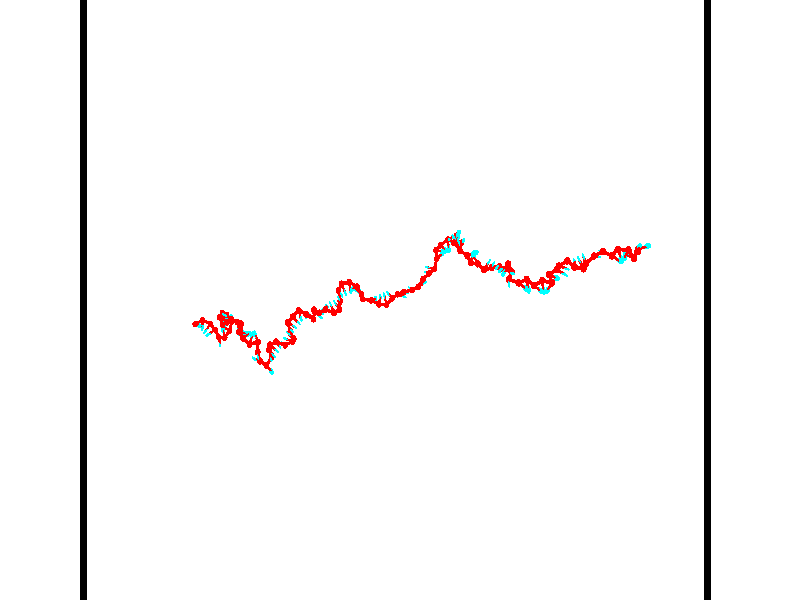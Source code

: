 // switches for output
#declare DRAW_BASES = 1; // possible values are 0, 1; only relevant for DNA ribbons
#declare DRAW_BASES_TYPE = 3; // possible values are 1, 2, 3; only relevant for DNA ribbons
#declare DRAW_FOG = 0; // set to 1 to enable fog

#include "colors.inc"

#include "transforms.inc"
background { rgb <1, 1, 1>}

#default {
   normal{
       ripples 0.25
       frequency 0.20
       turbulence 0.2
       lambda 5
   }
	finish {
		phong 0.1
		phong_size 40.
	}
}

// original window dimensions: 1024x640


// camera settings

camera {
	sky <-0, 1, 0>
	up <-0, 1, 0>
	right 1.6 * <0.99995, 0, 0.00999983>
	location <54.4867, 55, 106.329>
	look_at <55, 55, 55.0001>
	direction <0.513302, 0, -51.3289>
	angle 67.0682
}


# declare cpy_camera_pos = <54.4867, 55, 106.329>;
# if (DRAW_FOG = 1)
fog {
	fog_type 2
	up vnormalize(cpy_camera_pos)
	color rgbt<1,1,1,0.3>
	distance 1e-5
	fog_alt 3e-3
	fog_offset 88
}
# end


// LIGHTS

# declare lum = 6;
global_settings {
	ambient_light rgb lum * <0.05, 0.05, 0.05>
	max_trace_level 15
}# declare cpy_direct_light_amount = 0.25;
light_source
{	1000 * <-0.98995, -1, 1.00995>,
	rgb lum * cpy_direct_light_amount
	parallel
}

light_source
{	1000 * <0.98995, 1, -1.00995>,
	rgb lum * cpy_direct_light_amount
	parallel
}

// strand 0

// nucleotide -1

// particle -1
sphere {
	<35.881752, 53.118252, 49.663254> 0.250000
	pigment { color rgbt <1,0,0,0> }
	no_shadow
}
cylinder {
	<36.189011, 53.048912, 49.909798>,  <36.373367, 53.007309, 50.057724>, 0.100000
	pigment { color rgbt <1,0,0,0> }
	no_shadow
}
cylinder {
	<36.189011, 53.048912, 49.909798>,  <35.881752, 53.118252, 49.663254>, 0.100000
	pigment { color rgbt <1,0,0,0> }
	no_shadow
}

// particle -1
sphere {
	<36.189011, 53.048912, 49.909798> 0.100000
	pigment { color rgbt <1,0,0,0> }
	no_shadow
}
sphere {
	0, 1
	scale<0.080000,0.200000,0.300000>
	matrix <0.481496, -0.478127, -0.734544,
		0.422028, 0.861014, -0.283808,
		0.768149, -0.173346, 0.616359,
		36.419456, 52.996910, 50.094704>
	pigment { color rgbt <0,1,1,0> }
	no_shadow
}
cylinder {
	<36.518623, 53.420547, 49.437950>,  <35.881752, 53.118252, 49.663254>, 0.130000
	pigment { color rgbt <1,0,0,0> }
	no_shadow
}

// nucleotide -1

// particle -1
sphere {
	<36.518623, 53.420547, 49.437950> 0.250000
	pigment { color rgbt <1,0,0,0> }
	no_shadow
}
cylinder {
	<36.562969, 53.079445, 49.642113>,  <36.589577, 52.874783, 49.764610>, 0.100000
	pigment { color rgbt <1,0,0,0> }
	no_shadow
}
cylinder {
	<36.562969, 53.079445, 49.642113>,  <36.518623, 53.420547, 49.437950>, 0.100000
	pigment { color rgbt <1,0,0,0> }
	no_shadow
}

// particle -1
sphere {
	<36.562969, 53.079445, 49.642113> 0.100000
	pigment { color rgbt <1,0,0,0> }
	no_shadow
}
sphere {
	0, 1
	scale<0.080000,0.200000,0.300000>
	matrix <0.648977, -0.326836, -0.687028,
		0.752687, 0.407409, 0.517185,
		0.110866, -0.852758, 0.510404,
		36.596230, 52.823616, 49.795235>
	pigment { color rgbt <0,1,1,0> }
	no_shadow
}
cylinder {
	<37.269524, 53.114670, 49.551792>,  <36.518623, 53.420547, 49.437950>, 0.130000
	pigment { color rgbt <1,0,0,0> }
	no_shadow
}

// nucleotide -1

// particle -1
sphere {
	<37.269524, 53.114670, 49.551792> 0.250000
	pigment { color rgbt <1,0,0,0> }
	no_shadow
}
cylinder {
	<37.015125, 52.806602, 49.571159>,  <36.862484, 52.621761, 49.582779>, 0.100000
	pigment { color rgbt <1,0,0,0> }
	no_shadow
}
cylinder {
	<37.015125, 52.806602, 49.571159>,  <37.269524, 53.114670, 49.551792>, 0.100000
	pigment { color rgbt <1,0,0,0> }
	no_shadow
}

// particle -1
sphere {
	<37.015125, 52.806602, 49.571159> 0.100000
	pigment { color rgbt <1,0,0,0> }
	no_shadow
}
sphere {
	0, 1
	scale<0.080000,0.200000,0.300000>
	matrix <0.606786, -0.537872, -0.585239,
		0.476777, -0.342830, 0.809414,
		-0.635998, -0.770170, 0.048421,
		36.824326, 52.575550, 49.585686>
	pigment { color rgbt <0,1,1,0> }
	no_shadow
}
cylinder {
	<37.565971, 52.650475, 49.067196>,  <37.269524, 53.114670, 49.551792>, 0.130000
	pigment { color rgbt <1,0,0,0> }
	no_shadow
}

// nucleotide -1

// particle -1
sphere {
	<37.565971, 52.650475, 49.067196> 0.250000
	pigment { color rgbt <1,0,0,0> }
	no_shadow
}
cylinder {
	<37.252079, 52.451496, 49.215111>,  <37.063744, 52.332108, 49.303860>, 0.100000
	pigment { color rgbt <1,0,0,0> }
	no_shadow
}
cylinder {
	<37.252079, 52.451496, 49.215111>,  <37.565971, 52.650475, 49.067196>, 0.100000
	pigment { color rgbt <1,0,0,0> }
	no_shadow
}

// particle -1
sphere {
	<37.252079, 52.451496, 49.215111> 0.100000
	pigment { color rgbt <1,0,0,0> }
	no_shadow
}
sphere {
	0, 1
	scale<0.080000,0.200000,0.300000>
	matrix <0.225467, -0.784806, -0.577273,
		0.577370, -0.369632, 0.728022,
		-0.784735, -0.497445, 0.369784,
		37.016659, 52.302261, 49.326046>
	pigment { color rgbt <0,1,1,0> }
	no_shadow
}
cylinder {
	<37.984108, 52.046974, 49.205666>,  <37.565971, 52.650475, 49.067196>, 0.130000
	pigment { color rgbt <1,0,0,0> }
	no_shadow
}

// nucleotide -1

// particle -1
sphere {
	<37.984108, 52.046974, 49.205666> 0.250000
	pigment { color rgbt <1,0,0,0> }
	no_shadow
}
cylinder {
	<37.962997, 51.729385, 48.963402>,  <37.950333, 51.538830, 48.818043>, 0.100000
	pigment { color rgbt <1,0,0,0> }
	no_shadow
}
cylinder {
	<37.962997, 51.729385, 48.963402>,  <37.984108, 52.046974, 49.205666>, 0.100000
	pigment { color rgbt <1,0,0,0> }
	no_shadow
}

// particle -1
sphere {
	<37.962997, 51.729385, 48.963402> 0.100000
	pigment { color rgbt <1,0,0,0> }
	no_shadow
}
sphere {
	0, 1
	scale<0.080000,0.200000,0.300000>
	matrix <-0.997089, 0.075315, -0.011847,
		0.055021, 0.603268, -0.795638,
		-0.052776, -0.793974, -0.605656,
		37.947163, 51.491192, 48.781704>
	pigment { color rgbt <0,1,1,0> }
	no_shadow
}
cylinder {
	<38.614029, 52.051903, 49.551510>,  <37.984108, 52.046974, 49.205666>, 0.130000
	pigment { color rgbt <1,0,0,0> }
	no_shadow
}

// nucleotide -1

// particle -1
sphere {
	<38.614029, 52.051903, 49.551510> 0.250000
	pigment { color rgbt <1,0,0,0> }
	no_shadow
}
cylinder {
	<38.490265, 52.423752, 49.471436>,  <38.416008, 52.646862, 49.423393>, 0.100000
	pigment { color rgbt <1,0,0,0> }
	no_shadow
}
cylinder {
	<38.490265, 52.423752, 49.471436>,  <38.614029, 52.051903, 49.551510>, 0.100000
	pigment { color rgbt <1,0,0,0> }
	no_shadow
}

// particle -1
sphere {
	<38.490265, 52.423752, 49.471436> 0.100000
	pigment { color rgbt <1,0,0,0> }
	no_shadow
}
sphere {
	0, 1
	scale<0.080000,0.200000,0.300000>
	matrix <0.556383, 0.347692, 0.754684,
		0.771172, 0.122126, -0.624803,
		-0.309406, 0.929621, -0.200181,
		38.397442, 52.702637, 49.411381>
	pigment { color rgbt <0,1,1,0> }
	no_shadow
}
cylinder {
	<39.099678, 52.606838, 49.725876>,  <38.614029, 52.051903, 49.551510>, 0.130000
	pigment { color rgbt <1,0,0,0> }
	no_shadow
}

// nucleotide -1

// particle -1
sphere {
	<39.099678, 52.606838, 49.725876> 0.250000
	pigment { color rgbt <1,0,0,0> }
	no_shadow
}
cylinder {
	<38.754673, 52.808609, 49.741951>,  <38.547668, 52.929672, 49.751595>, 0.100000
	pigment { color rgbt <1,0,0,0> }
	no_shadow
}
cylinder {
	<38.754673, 52.808609, 49.741951>,  <39.099678, 52.606838, 49.725876>, 0.100000
	pigment { color rgbt <1,0,0,0> }
	no_shadow
}

// particle -1
sphere {
	<38.754673, 52.808609, 49.741951> 0.100000
	pigment { color rgbt <1,0,0,0> }
	no_shadow
}
sphere {
	0, 1
	scale<0.080000,0.200000,0.300000>
	matrix <0.389406, 0.610923, 0.689301,
		0.323154, 0.610183, -0.723359,
		-0.862516, 0.504431, 0.040187,
		38.495918, 52.959938, 49.754005>
	pigment { color rgbt <0,1,1,0> }
	no_shadow
}
cylinder {
	<39.289295, 53.280426, 49.632133>,  <39.099678, 52.606838, 49.725876>, 0.130000
	pigment { color rgbt <1,0,0,0> }
	no_shadow
}

// nucleotide -1

// particle -1
sphere {
	<39.289295, 53.280426, 49.632133> 0.250000
	pigment { color rgbt <1,0,0,0> }
	no_shadow
}
cylinder {
	<38.969185, 53.184204, 49.851837>,  <38.777119, 53.126472, 49.983662>, 0.100000
	pigment { color rgbt <1,0,0,0> }
	no_shadow
}
cylinder {
	<38.969185, 53.184204, 49.851837>,  <39.289295, 53.280426, 49.632133>, 0.100000
	pigment { color rgbt <1,0,0,0> }
	no_shadow
}

// particle -1
sphere {
	<38.969185, 53.184204, 49.851837> 0.100000
	pigment { color rgbt <1,0,0,0> }
	no_shadow
}
sphere {
	0, 1
	scale<0.080000,0.200000,0.300000>
	matrix <0.429879, 0.408441, 0.805220,
		-0.418041, 0.880516, -0.223457,
		-0.800278, -0.240556, 0.549261,
		38.729103, 53.112038, 50.016617>
	pigment { color rgbt <0,1,1,0> }
	no_shadow
}
cylinder {
	<38.943008, 53.857861, 50.092587>,  <39.289295, 53.280426, 49.632133>, 0.130000
	pigment { color rgbt <1,0,0,0> }
	no_shadow
}

// nucleotide -1

// particle -1
sphere {
	<38.943008, 53.857861, 50.092587> 0.250000
	pigment { color rgbt <1,0,0,0> }
	no_shadow
}
cylinder {
	<38.870220, 53.509514, 50.275223>,  <38.826546, 53.300507, 50.384804>, 0.100000
	pigment { color rgbt <1,0,0,0> }
	no_shadow
}
cylinder {
	<38.870220, 53.509514, 50.275223>,  <38.943008, 53.857861, 50.092587>, 0.100000
	pigment { color rgbt <1,0,0,0> }
	no_shadow
}

// particle -1
sphere {
	<38.870220, 53.509514, 50.275223> 0.100000
	pigment { color rgbt <1,0,0,0> }
	no_shadow
}
sphere {
	0, 1
	scale<0.080000,0.200000,0.300000>
	matrix <0.467249, 0.331985, 0.819429,
		-0.865196, 0.362455, 0.346501,
		-0.181973, -0.870869, 0.456588,
		38.815628, 53.248253, 50.412201>
	pigment { color rgbt <0,1,1,0> }
	no_shadow
}
cylinder {
	<38.735573, 54.020718, 50.769730>,  <38.943008, 53.857861, 50.092587>, 0.130000
	pigment { color rgbt <1,0,0,0> }
	no_shadow
}

// nucleotide -1

// particle -1
sphere {
	<38.735573, 54.020718, 50.769730> 0.250000
	pigment { color rgbt <1,0,0,0> }
	no_shadow
}
cylinder {
	<38.886780, 53.651691, 50.738800>,  <38.977505, 53.430275, 50.720242>, 0.100000
	pigment { color rgbt <1,0,0,0> }
	no_shadow
}
cylinder {
	<38.886780, 53.651691, 50.738800>,  <38.735573, 54.020718, 50.769730>, 0.100000
	pigment { color rgbt <1,0,0,0> }
	no_shadow
}

// particle -1
sphere {
	<38.886780, 53.651691, 50.738800> 0.100000
	pigment { color rgbt <1,0,0,0> }
	no_shadow
}
sphere {
	0, 1
	scale<0.080000,0.200000,0.300000>
	matrix <0.712804, 0.236732, 0.660204,
		-0.590776, -0.304681, 0.747096,
		0.378013, -0.922566, -0.077322,
		39.000183, 53.374920, 50.715603>
	pigment { color rgbt <0,1,1,0> }
	no_shadow
}
cylinder {
	<38.678123, 53.691868, 51.449524>,  <38.735573, 54.020718, 50.769730>, 0.130000
	pigment { color rgbt <1,0,0,0> }
	no_shadow
}

// nucleotide -1

// particle -1
sphere {
	<38.678123, 53.691868, 51.449524> 0.250000
	pigment { color rgbt <1,0,0,0> }
	no_shadow
}
cylinder {
	<38.975491, 53.528355, 51.237778>,  <39.153912, 53.430248, 51.110729>, 0.100000
	pigment { color rgbt <1,0,0,0> }
	no_shadow
}
cylinder {
	<38.975491, 53.528355, 51.237778>,  <38.678123, 53.691868, 51.449524>, 0.100000
	pigment { color rgbt <1,0,0,0> }
	no_shadow
}

// particle -1
sphere {
	<38.975491, 53.528355, 51.237778> 0.100000
	pigment { color rgbt <1,0,0,0> }
	no_shadow
}
sphere {
	0, 1
	scale<0.080000,0.200000,0.300000>
	matrix <0.661813, 0.335298, 0.670506,
		-0.096595, -0.848808, 0.519803,
		0.743420, -0.408780, -0.529364,
		39.198517, 53.405720, 51.078968>
	pigment { color rgbt <0,1,1,0> }
	no_shadow
}
cylinder {
	<39.047985, 53.136440, 51.780499>,  <38.678123, 53.691868, 51.449524>, 0.130000
	pigment { color rgbt <1,0,0,0> }
	no_shadow
}

// nucleotide -1

// particle -1
sphere {
	<39.047985, 53.136440, 51.780499> 0.250000
	pigment { color rgbt <1,0,0,0> }
	no_shadow
}
cylinder {
	<39.277481, 53.343903, 51.526939>,  <39.415176, 53.468380, 51.374805>, 0.100000
	pigment { color rgbt <1,0,0,0> }
	no_shadow
}
cylinder {
	<39.277481, 53.343903, 51.526939>,  <39.047985, 53.136440, 51.780499>, 0.100000
	pigment { color rgbt <1,0,0,0> }
	no_shadow
}

// particle -1
sphere {
	<39.277481, 53.343903, 51.526939> 0.100000
	pigment { color rgbt <1,0,0,0> }
	no_shadow
}
sphere {
	0, 1
	scale<0.080000,0.200000,0.300000>
	matrix <0.492106, 0.400382, 0.772998,
		0.654719, -0.755442, -0.025518,
		0.573738, 0.518654, -0.633895,
		39.449604, 53.499500, 51.336769>
	pigment { color rgbt <0,1,1,0> }
	no_shadow
}
cylinder {
	<39.561676, 53.338203, 52.178635>,  <39.047985, 53.136440, 51.780499>, 0.130000
	pigment { color rgbt <1,0,0,0> }
	no_shadow
}

// nucleotide -1

// particle -1
sphere {
	<39.561676, 53.338203, 52.178635> 0.250000
	pigment { color rgbt <1,0,0,0> }
	no_shadow
}
cylinder {
	<39.672070, 53.554829, 51.861008>,  <39.738304, 53.684803, 51.670433>, 0.100000
	pigment { color rgbt <1,0,0,0> }
	no_shadow
}
cylinder {
	<39.672070, 53.554829, 51.861008>,  <39.561676, 53.338203, 52.178635>, 0.100000
	pigment { color rgbt <1,0,0,0> }
	no_shadow
}

// particle -1
sphere {
	<39.672070, 53.554829, 51.861008> 0.100000
	pigment { color rgbt <1,0,0,0> }
	no_shadow
}
sphere {
	0, 1
	scale<0.080000,0.200000,0.300000>
	matrix <0.569190, 0.573625, 0.589048,
		0.774504, -0.614541, -0.149943,
		0.275983, 0.541566, -0.794065,
		39.754864, 53.717297, 51.622787>
	pigment { color rgbt <0,1,1,0> }
	no_shadow
}
cylinder {
	<40.037655, 53.599033, 52.702778>,  <39.561676, 53.338203, 52.178635>, 0.130000
	pigment { color rgbt <1,0,0,0> }
	no_shadow
}

// nucleotide -1

// particle -1
sphere {
	<40.037655, 53.599033, 52.702778> 0.250000
	pigment { color rgbt <1,0,0,0> }
	no_shadow
}
cylinder {
	<39.799809, 53.765720, 52.977814>,  <39.657101, 53.865734, 53.142838>, 0.100000
	pigment { color rgbt <1,0,0,0> }
	no_shadow
}
cylinder {
	<39.799809, 53.765720, 52.977814>,  <40.037655, 53.599033, 52.702778>, 0.100000
	pigment { color rgbt <1,0,0,0> }
	no_shadow
}

// particle -1
sphere {
	<39.799809, 53.765720, 52.977814> 0.100000
	pigment { color rgbt <1,0,0,0> }
	no_shadow
}
sphere {
	0, 1
	scale<0.080000,0.200000,0.300000>
	matrix <0.557470, 0.829934, -0.020899,
		-0.579365, 0.370885, -0.725796,
		-0.594612, 0.416718, 0.687592,
		39.621426, 53.890736, 53.184090>
	pigment { color rgbt <0,1,1,0> }
	no_shadow
}
cylinder {
	<40.669262, 53.374790, 52.917088>,  <40.037655, 53.599033, 52.702778>, 0.130000
	pigment { color rgbt <1,0,0,0> }
	no_shadow
}

// nucleotide -1

// particle -1
sphere {
	<40.669262, 53.374790, 52.917088> 0.250000
	pigment { color rgbt <1,0,0,0> }
	no_shadow
}
cylinder {
	<40.721436, 52.978943, 52.941223>,  <40.752739, 52.741436, 52.955704>, 0.100000
	pigment { color rgbt <1,0,0,0> }
	no_shadow
}
cylinder {
	<40.721436, 52.978943, 52.941223>,  <40.669262, 53.374790, 52.917088>, 0.100000
	pigment { color rgbt <1,0,0,0> }
	no_shadow
}

// particle -1
sphere {
	<40.721436, 52.978943, 52.941223> 0.100000
	pigment { color rgbt <1,0,0,0> }
	no_shadow
}
sphere {
	0, 1
	scale<0.080000,0.200000,0.300000>
	matrix <0.871322, 0.143457, 0.469274,
		-0.473058, -0.008639, 0.880989,
		0.130438, -0.989619, 0.060336,
		40.760567, 52.682056, 52.959324>
	pigment { color rgbt <0,1,1,0> }
	no_shadow
}
cylinder {
	<41.111568, 53.272377, 53.379974>,  <40.669262, 53.374790, 52.917088>, 0.130000
	pigment { color rgbt <1,0,0,0> }
	no_shadow
}

// nucleotide -1

// particle -1
sphere {
	<41.111568, 53.272377, 53.379974> 0.250000
	pigment { color rgbt <1,0,0,0> }
	no_shadow
}
cylinder {
	<41.119392, 52.921497, 53.188080>,  <41.124084, 52.710972, 53.072945>, 0.100000
	pigment { color rgbt <1,0,0,0> }
	no_shadow
}
cylinder {
	<41.119392, 52.921497, 53.188080>,  <41.111568, 53.272377, 53.379974>, 0.100000
	pigment { color rgbt <1,0,0,0> }
	no_shadow
}

// particle -1
sphere {
	<41.119392, 52.921497, 53.188080> 0.100000
	pigment { color rgbt <1,0,0,0> }
	no_shadow
}
sphere {
	0, 1
	scale<0.080000,0.200000,0.300000>
	matrix <0.931335, -0.158534, 0.327845,
		-0.363639, -0.453207, 0.813862,
		0.019557, -0.877195, -0.479736,
		41.125259, 52.658340, 53.044159>
	pigment { color rgbt <0,1,1,0> }
	no_shadow
}
cylinder {
	<41.035091, 52.698040, 53.813431>,  <41.111568, 53.272377, 53.379974>, 0.130000
	pigment { color rgbt <1,0,0,0> }
	no_shadow
}

// nucleotide -1

// particle -1
sphere {
	<41.035091, 52.698040, 53.813431> 0.250000
	pigment { color rgbt <1,0,0,0> }
	no_shadow
}
cylinder {
	<41.274914, 52.615074, 53.504234>,  <41.418808, 52.565296, 53.318718>, 0.100000
	pigment { color rgbt <1,0,0,0> }
	no_shadow
}
cylinder {
	<41.274914, 52.615074, 53.504234>,  <41.035091, 52.698040, 53.813431>, 0.100000
	pigment { color rgbt <1,0,0,0> }
	no_shadow
}

// particle -1
sphere {
	<41.274914, 52.615074, 53.504234> 0.100000
	pigment { color rgbt <1,0,0,0> }
	no_shadow
}
sphere {
	0, 1
	scale<0.080000,0.200000,0.300000>
	matrix <0.779677, -0.066640, 0.622626,
		-0.180653, -0.975981, 0.121762,
		0.599556, -0.207414, -0.772989,
		41.454781, 52.552849, 53.272339>
	pigment { color rgbt <0,1,1,0> }
	no_shadow
}
cylinder {
	<41.460632, 52.239750, 54.085594>,  <41.035091, 52.698040, 53.813431>, 0.130000
	pigment { color rgbt <1,0,0,0> }
	no_shadow
}

// nucleotide -1

// particle -1
sphere {
	<41.460632, 52.239750, 54.085594> 0.250000
	pigment { color rgbt <1,0,0,0> }
	no_shadow
}
cylinder {
	<41.652359, 52.417576, 53.782909>,  <41.767395, 52.524273, 53.601299>, 0.100000
	pigment { color rgbt <1,0,0,0> }
	no_shadow
}
cylinder {
	<41.652359, 52.417576, 53.782909>,  <41.460632, 52.239750, 54.085594>, 0.100000
	pigment { color rgbt <1,0,0,0> }
	no_shadow
}

// particle -1
sphere {
	<41.652359, 52.417576, 53.782909> 0.100000
	pigment { color rgbt <1,0,0,0> }
	no_shadow
}
sphere {
	0, 1
	scale<0.080000,0.200000,0.300000>
	matrix <0.827252, 0.059099, 0.558714,
		0.293108, -0.893793, -0.339444,
		0.479313, 0.444569, -0.756714,
		41.796154, 52.550945, 53.555897>
	pigment { color rgbt <0,1,1,0> }
	no_shadow
}
cylinder {
	<42.025917, 51.808651, 54.121403>,  <41.460632, 52.239750, 54.085594>, 0.130000
	pigment { color rgbt <1,0,0,0> }
	no_shadow
}

// nucleotide -1

// particle -1
sphere {
	<42.025917, 51.808651, 54.121403> 0.250000
	pigment { color rgbt <1,0,0,0> }
	no_shadow
}
cylinder {
	<42.120167, 52.176666, 53.996178>,  <42.176716, 52.397476, 53.921043>, 0.100000
	pigment { color rgbt <1,0,0,0> }
	no_shadow
}
cylinder {
	<42.120167, 52.176666, 53.996178>,  <42.025917, 51.808651, 54.121403>, 0.100000
	pigment { color rgbt <1,0,0,0> }
	no_shadow
}

// particle -1
sphere {
	<42.120167, 52.176666, 53.996178> 0.100000
	pigment { color rgbt <1,0,0,0> }
	no_shadow
}
sphere {
	0, 1
	scale<0.080000,0.200000,0.300000>
	matrix <0.830230, -0.023118, 0.556941,
		0.505170, -0.391143, -0.769292,
		0.235629, 0.920039, -0.313060,
		42.190857, 52.452679, 53.902260>
	pigment { color rgbt <0,1,1,0> }
	no_shadow
}
cylinder {
	<42.691067, 51.952999, 53.836090>,  <42.025917, 51.808651, 54.121403>, 0.130000
	pigment { color rgbt <1,0,0,0> }
	no_shadow
}

// nucleotide -1

// particle -1
sphere {
	<42.691067, 51.952999, 53.836090> 0.250000
	pigment { color rgbt <1,0,0,0> }
	no_shadow
}
cylinder {
	<42.575596, 52.293896, 54.010605>,  <42.506313, 52.498436, 54.115314>, 0.100000
	pigment { color rgbt <1,0,0,0> }
	no_shadow
}
cylinder {
	<42.575596, 52.293896, 54.010605>,  <42.691067, 51.952999, 53.836090>, 0.100000
	pigment { color rgbt <1,0,0,0> }
	no_shadow
}

// particle -1
sphere {
	<42.575596, 52.293896, 54.010605> 0.100000
	pigment { color rgbt <1,0,0,0> }
	no_shadow
}
sphere {
	0, 1
	scale<0.080000,0.200000,0.300000>
	matrix <0.831260, -0.002993, 0.555876,
		0.475048, 0.523136, -0.707572,
		-0.288681, 0.852244, 0.436284,
		42.488991, 52.549568, 54.141491>
	pigment { color rgbt <0,1,1,0> }
	no_shadow
}
cylinder {
	<42.689106, 51.239124, 53.993256>,  <42.691067, 51.952999, 53.836090>, 0.130000
	pigment { color rgbt <1,0,0,0> }
	no_shadow
}

// nucleotide -1

// particle -1
sphere {
	<42.689106, 51.239124, 53.993256> 0.250000
	pigment { color rgbt <1,0,0,0> }
	no_shadow
}
cylinder {
	<42.787964, 51.060825, 54.337402>,  <42.847279, 50.953846, 54.543888>, 0.100000
	pigment { color rgbt <1,0,0,0> }
	no_shadow
}
cylinder {
	<42.787964, 51.060825, 54.337402>,  <42.689106, 51.239124, 53.993256>, 0.100000
	pigment { color rgbt <1,0,0,0> }
	no_shadow
}

// particle -1
sphere {
	<42.787964, 51.060825, 54.337402> 0.100000
	pigment { color rgbt <1,0,0,0> }
	no_shadow
}
sphere {
	0, 1
	scale<0.080000,0.200000,0.300000>
	matrix <-0.883890, -0.467550, 0.011662,
		0.397065, -0.763350, -0.509545,
		0.247140, -0.445751, 0.860365,
		42.862106, 50.927101, 54.595512>
	pigment { color rgbt <0,1,1,0> }
	no_shadow
}
cylinder {
	<42.895336, 50.576939, 53.971043>,  <42.689106, 51.239124, 53.993256>, 0.130000
	pigment { color rgbt <1,0,0,0> }
	no_shadow
}

// nucleotide -1

// particle -1
sphere {
	<42.895336, 50.576939, 53.971043> 0.250000
	pigment { color rgbt <1,0,0,0> }
	no_shadow
}
cylinder {
	<42.689320, 50.708168, 54.287804>,  <42.565712, 50.786907, 54.477859>, 0.100000
	pigment { color rgbt <1,0,0,0> }
	no_shadow
}
cylinder {
	<42.689320, 50.708168, 54.287804>,  <42.895336, 50.576939, 53.971043>, 0.100000
	pigment { color rgbt <1,0,0,0> }
	no_shadow
}

// particle -1
sphere {
	<42.689320, 50.708168, 54.287804> 0.100000
	pigment { color rgbt <1,0,0,0> }
	no_shadow
}
sphere {
	0, 1
	scale<0.080000,0.200000,0.300000>
	matrix <-0.699655, -0.694625, -0.167268,
		0.495197, -0.640205, 0.587297,
		-0.515037, 0.328075, 0.791899,
		42.534809, 50.806591, 54.525372>
	pigment { color rgbt <0,1,1,0> }
	no_shadow
}
cylinder {
	<43.339241, 50.242538, 53.453995>,  <42.895336, 50.576939, 53.971043>, 0.130000
	pigment { color rgbt <1,0,0,0> }
	no_shadow
}

// nucleotide -1

// particle -1
sphere {
	<43.339241, 50.242538, 53.453995> 0.250000
	pigment { color rgbt <1,0,0,0> }
	no_shadow
}
cylinder {
	<43.537422, 49.969337, 53.239323>,  <43.656330, 49.805416, 53.110519>, 0.100000
	pigment { color rgbt <1,0,0,0> }
	no_shadow
}
cylinder {
	<43.537422, 49.969337, 53.239323>,  <43.339241, 50.242538, 53.453995>, 0.100000
	pigment { color rgbt <1,0,0,0> }
	no_shadow
}

// particle -1
sphere {
	<43.537422, 49.969337, 53.239323> 0.100000
	pigment { color rgbt <1,0,0,0> }
	no_shadow
}
sphere {
	0, 1
	scale<0.080000,0.200000,0.300000>
	matrix <0.717616, -0.026290, 0.695943,
		-0.489440, -0.729942, 0.477109,
		0.495454, -0.683004, -0.536685,
		43.686058, 49.764435, 53.078316>
	pigment { color rgbt <0,1,1,0> }
	no_shadow
}
cylinder {
	<43.806816, 50.837570, 53.450649>,  <43.339241, 50.242538, 53.453995>, 0.130000
	pigment { color rgbt <1,0,0,0> }
	no_shadow
}

// nucleotide -1

// particle -1
sphere {
	<43.806816, 50.837570, 53.450649> 0.250000
	pigment { color rgbt <1,0,0,0> }
	no_shadow
}
cylinder {
	<43.851040, 50.780762, 53.844116>,  <43.877575, 50.746677, 54.080196>, 0.100000
	pigment { color rgbt <1,0,0,0> }
	no_shadow
}
cylinder {
	<43.851040, 50.780762, 53.844116>,  <43.806816, 50.837570, 53.450649>, 0.100000
	pigment { color rgbt <1,0,0,0> }
	no_shadow
}

// particle -1
sphere {
	<43.851040, 50.780762, 53.844116> 0.100000
	pigment { color rgbt <1,0,0,0> }
	no_shadow
}
sphere {
	0, 1
	scale<0.080000,0.200000,0.300000>
	matrix <0.825489, 0.564305, -0.011306,
		-0.553485, 0.813259, 0.179622,
		0.110556, -0.142018, 0.983671,
		43.884205, 50.738155, 54.139217>
	pigment { color rgbt <0,1,1,0> }
	no_shadow
}
cylinder {
	<43.645264, 51.412170, 53.931007>,  <43.806816, 50.837570, 53.450649>, 0.130000
	pigment { color rgbt <1,0,0,0> }
	no_shadow
}

// nucleotide -1

// particle -1
sphere {
	<43.645264, 51.412170, 53.931007> 0.250000
	pigment { color rgbt <1,0,0,0> }
	no_shadow
}
cylinder {
	<43.920856, 51.182327, 54.107700>,  <44.086212, 51.044422, 54.213718>, 0.100000
	pigment { color rgbt <1,0,0,0> }
	no_shadow
}
cylinder {
	<43.920856, 51.182327, 54.107700>,  <43.645264, 51.412170, 53.931007>, 0.100000
	pigment { color rgbt <1,0,0,0> }
	no_shadow
}

// particle -1
sphere {
	<43.920856, 51.182327, 54.107700> 0.100000
	pigment { color rgbt <1,0,0,0> }
	no_shadow
}
sphere {
	0, 1
	scale<0.080000,0.200000,0.300000>
	matrix <0.675416, 0.730106, -0.103726,
		-0.262911, 0.369820, 0.891129,
		0.688978, -0.574612, 0.441735,
		44.127548, 51.009945, 54.240219>
	pigment { color rgbt <0,1,1,0> }
	no_shadow
}
cylinder {
	<43.854832, 51.790955, 54.422440>,  <43.645264, 51.412170, 53.931007>, 0.130000
	pigment { color rgbt <1,0,0,0> }
	no_shadow
}

// nucleotide -1

// particle -1
sphere {
	<43.854832, 51.790955, 54.422440> 0.250000
	pigment { color rgbt <1,0,0,0> }
	no_shadow
}
cylinder {
	<44.152359, 51.548210, 54.310406>,  <44.330875, 51.402565, 54.243183>, 0.100000
	pigment { color rgbt <1,0,0,0> }
	no_shadow
}
cylinder {
	<44.152359, 51.548210, 54.310406>,  <43.854832, 51.790955, 54.422440>, 0.100000
	pigment { color rgbt <1,0,0,0> }
	no_shadow
}

// particle -1
sphere {
	<44.152359, 51.548210, 54.310406> 0.100000
	pigment { color rgbt <1,0,0,0> }
	no_shadow
}
sphere {
	0, 1
	scale<0.080000,0.200000,0.300000>
	matrix <0.620395, 0.782789, -0.048482,
		0.248671, -0.137702, 0.958750,
		0.743823, -0.606860, -0.280087,
		44.375507, 51.366154, 54.226379>
	pigment { color rgbt <0,1,1,0> }
	no_shadow
}
cylinder {
	<44.454788, 52.026905, 54.838303>,  <43.854832, 51.790955, 54.422440>, 0.130000
	pigment { color rgbt <1,0,0,0> }
	no_shadow
}

// nucleotide -1

// particle -1
sphere {
	<44.454788, 52.026905, 54.838303> 0.250000
	pigment { color rgbt <1,0,0,0> }
	no_shadow
}
cylinder {
	<44.549179, 51.818939, 54.509911>,  <44.605816, 51.694160, 54.312874>, 0.100000
	pigment { color rgbt <1,0,0,0> }
	no_shadow
}
cylinder {
	<44.549179, 51.818939, 54.509911>,  <44.454788, 52.026905, 54.838303>, 0.100000
	pigment { color rgbt <1,0,0,0> }
	no_shadow
}

// particle -1
sphere {
	<44.549179, 51.818939, 54.509911> 0.100000
	pigment { color rgbt <1,0,0,0> }
	no_shadow
}
sphere {
	0, 1
	scale<0.080000,0.200000,0.300000>
	matrix <0.693650, 0.681795, -0.232388,
		0.680560, -0.514634, 0.521526,
		0.235979, -0.519911, -0.820979,
		44.619972, 51.662968, 54.263618>
	pigment { color rgbt <0,1,1,0> }
	no_shadow
}
cylinder {
	<45.240536, 51.800640, 54.883911>,  <44.454788, 52.026905, 54.838303>, 0.130000
	pigment { color rgbt <1,0,0,0> }
	no_shadow
}

// nucleotide -1

// particle -1
sphere {
	<45.240536, 51.800640, 54.883911> 0.250000
	pigment { color rgbt <1,0,0,0> }
	no_shadow
}
cylinder {
	<45.060459, 51.855846, 54.531033>,  <44.952412, 51.888969, 54.319305>, 0.100000
	pigment { color rgbt <1,0,0,0> }
	no_shadow
}
cylinder {
	<45.060459, 51.855846, 54.531033>,  <45.240536, 51.800640, 54.883911>, 0.100000
	pigment { color rgbt <1,0,0,0> }
	no_shadow
}

// particle -1
sphere {
	<45.060459, 51.855846, 54.531033> 0.100000
	pigment { color rgbt <1,0,0,0> }
	no_shadow
}
sphere {
	0, 1
	scale<0.080000,0.200000,0.300000>
	matrix <0.578477, 0.797700, -0.170409,
		0.680213, -0.587049, -0.438957,
		-0.450194, 0.138012, -0.882200,
		44.925400, 51.897251, 54.266373>
	pigment { color rgbt <0,1,1,0> }
	no_shadow
}
cylinder {
	<45.756741, 52.021393, 54.392433>,  <45.240536, 51.800640, 54.883911>, 0.130000
	pigment { color rgbt <1,0,0,0> }
	no_shadow
}

// nucleotide -1

// particle -1
sphere {
	<45.756741, 52.021393, 54.392433> 0.250000
	pigment { color rgbt <1,0,0,0> }
	no_shadow
}
cylinder {
	<45.403809, 52.126663, 54.236366>,  <45.192051, 52.189823, 54.142727>, 0.100000
	pigment { color rgbt <1,0,0,0> }
	no_shadow
}
cylinder {
	<45.403809, 52.126663, 54.236366>,  <45.756741, 52.021393, 54.392433>, 0.100000
	pigment { color rgbt <1,0,0,0> }
	no_shadow
}

// particle -1
sphere {
	<45.403809, 52.126663, 54.236366> 0.100000
	pigment { color rgbt <1,0,0,0> }
	no_shadow
}
sphere {
	0, 1
	scale<0.080000,0.200000,0.300000>
	matrix <0.395313, 0.864302, -0.310981,
		0.255383, -0.428627, -0.866636,
		-0.882331, 0.263173, -0.390170,
		45.139111, 52.205616, 54.119316>
	pigment { color rgbt <0,1,1,0> }
	no_shadow
}
cylinder {
	<45.744926, 52.175205, 53.566242>,  <45.756741, 52.021393, 54.392433>, 0.130000
	pigment { color rgbt <1,0,0,0> }
	no_shadow
}

// nucleotide -1

// particle -1
sphere {
	<45.744926, 52.175205, 53.566242> 0.250000
	pigment { color rgbt <1,0,0,0> }
	no_shadow
}
cylinder {
	<45.529865, 52.389282, 53.826859>,  <45.400829, 52.517727, 53.983227>, 0.100000
	pigment { color rgbt <1,0,0,0> }
	no_shadow
}
cylinder {
	<45.529865, 52.389282, 53.826859>,  <45.744926, 52.175205, 53.566242>, 0.100000
	pigment { color rgbt <1,0,0,0> }
	no_shadow
}

// particle -1
sphere {
	<45.529865, 52.389282, 53.826859> 0.100000
	pigment { color rgbt <1,0,0,0> }
	no_shadow
}
sphere {
	0, 1
	scale<0.080000,0.200000,0.300000>
	matrix <0.638184, 0.763313, -0.100371,
		-0.551047, 0.361839, -0.751944,
		-0.537651, 0.535188, 0.651541,
		45.368568, 52.549839, 54.022320>
	pigment { color rgbt <0,1,1,0> }
	no_shadow
}
cylinder {
	<45.388432, 52.693825, 53.236496>,  <45.744926, 52.175205, 53.566242>, 0.130000
	pigment { color rgbt <1,0,0,0> }
	no_shadow
}

// nucleotide -1

// particle -1
sphere {
	<45.388432, 52.693825, 53.236496> 0.250000
	pigment { color rgbt <1,0,0,0> }
	no_shadow
}
cylinder {
	<45.521320, 52.733887, 53.611645>,  <45.601055, 52.757923, 53.836735>, 0.100000
	pigment { color rgbt <1,0,0,0> }
	no_shadow
}
cylinder {
	<45.521320, 52.733887, 53.611645>,  <45.388432, 52.693825, 53.236496>, 0.100000
	pigment { color rgbt <1,0,0,0> }
	no_shadow
}

// particle -1
sphere {
	<45.521320, 52.733887, 53.611645> 0.100000
	pigment { color rgbt <1,0,0,0> }
	no_shadow
}
sphere {
	0, 1
	scale<0.080000,0.200000,0.300000>
	matrix <0.525099, 0.806363, -0.272120,
		-0.783516, 0.582878, 0.215302,
		0.332224, 0.100155, 0.937868,
		45.620987, 52.763935, 53.893005>
	pigment { color rgbt <0,1,1,0> }
	no_shadow
}
cylinder {
	<45.245232, 53.363102, 53.715485>,  <45.388432, 52.693825, 53.236496>, 0.130000
	pigment { color rgbt <1,0,0,0> }
	no_shadow
}

// nucleotide -1

// particle -1
sphere {
	<45.245232, 53.363102, 53.715485> 0.250000
	pigment { color rgbt <1,0,0,0> }
	no_shadow
}
cylinder {
	<45.593884, 53.193726, 53.814247>,  <45.803074, 53.092098, 53.873505>, 0.100000
	pigment { color rgbt <1,0,0,0> }
	no_shadow
}
cylinder {
	<45.593884, 53.193726, 53.814247>,  <45.245232, 53.363102, 53.715485>, 0.100000
	pigment { color rgbt <1,0,0,0> }
	no_shadow
}

// particle -1
sphere {
	<45.593884, 53.193726, 53.814247> 0.100000
	pigment { color rgbt <1,0,0,0> }
	no_shadow
}
sphere {
	0, 1
	scale<0.080000,0.200000,0.300000>
	matrix <0.479709, 0.840419, -0.252142,
		-0.100740, 0.338218, 0.935660,
		0.871625, -0.423444, 0.246910,
		45.855370, 53.066692, 53.888321>
	pigment { color rgbt <0,1,1,0> }
	no_shadow
}
cylinder {
	<45.746326, 53.794254, 54.161304>,  <45.245232, 53.363102, 53.715485>, 0.130000
	pigment { color rgbt <1,0,0,0> }
	no_shadow
}

// nucleotide -1

// particle -1
sphere {
	<45.746326, 53.794254, 54.161304> 0.250000
	pigment { color rgbt <1,0,0,0> }
	no_shadow
}
cylinder {
	<45.980865, 53.555080, 53.942699>,  <46.121590, 53.411575, 53.811535>, 0.100000
	pigment { color rgbt <1,0,0,0> }
	no_shadow
}
cylinder {
	<45.980865, 53.555080, 53.942699>,  <45.746326, 53.794254, 54.161304>, 0.100000
	pigment { color rgbt <1,0,0,0> }
	no_shadow
}

// particle -1
sphere {
	<45.980865, 53.555080, 53.942699> 0.100000
	pigment { color rgbt <1,0,0,0> }
	no_shadow
}
sphere {
	0, 1
	scale<0.080000,0.200000,0.300000>
	matrix <0.551339, 0.788852, -0.271547,
		0.593485, -0.142093, 0.792203,
		0.586346, -0.597931, -0.546513,
		46.156769, 53.375702, 53.778744>
	pigment { color rgbt <0,1,1,0> }
	no_shadow
}
cylinder {
	<46.243797, 54.245651, 53.994789>,  <45.746326, 53.794254, 54.161304>, 0.130000
	pigment { color rgbt <1,0,0,0> }
	no_shadow
}

// nucleotide -1

// particle -1
sphere {
	<46.243797, 54.245651, 53.994789> 0.250000
	pigment { color rgbt <1,0,0,0> }
	no_shadow
}
cylinder {
	<46.309635, 53.921761, 53.769489>,  <46.349140, 53.727425, 53.634312>, 0.100000
	pigment { color rgbt <1,0,0,0> }
	no_shadow
}
cylinder {
	<46.309635, 53.921761, 53.769489>,  <46.243797, 54.245651, 53.994789>, 0.100000
	pigment { color rgbt <1,0,0,0> }
	no_shadow
}

// particle -1
sphere {
	<46.309635, 53.921761, 53.769489> 0.100000
	pigment { color rgbt <1,0,0,0> }
	no_shadow
}
sphere {
	0, 1
	scale<0.080000,0.200000,0.300000>
	matrix <0.674324, 0.509125, -0.534863,
		0.719857, -0.291773, 0.629821,
		0.164600, -0.809728, -0.563247,
		46.359016, 53.678841, 53.600513>
	pigment { color rgbt <0,1,1,0> }
	no_shadow
}
cylinder {
	<46.919323, 53.966118, 54.163418>,  <46.243797, 54.245651, 53.994789>, 0.130000
	pigment { color rgbt <1,0,0,0> }
	no_shadow
}

// nucleotide -1

// particle -1
sphere {
	<46.919323, 53.966118, 54.163418> 0.250000
	pigment { color rgbt <1,0,0,0> }
	no_shadow
}
cylinder {
	<46.821041, 53.871475, 53.787407>,  <46.762070, 53.814690, 53.561802>, 0.100000
	pigment { color rgbt <1,0,0,0> }
	no_shadow
}
cylinder {
	<46.821041, 53.871475, 53.787407>,  <46.919323, 53.966118, 54.163418>, 0.100000
	pigment { color rgbt <1,0,0,0> }
	no_shadow
}

// particle -1
sphere {
	<46.821041, 53.871475, 53.787407> 0.100000
	pigment { color rgbt <1,0,0,0> }
	no_shadow
}
sphere {
	0, 1
	scale<0.080000,0.200000,0.300000>
	matrix <0.759106, 0.556100, -0.338394,
		0.602814, -0.796724, 0.042974,
		-0.245709, -0.236611, -0.940023,
		46.747330, 53.800491, 53.505402>
	pigment { color rgbt <0,1,1,0> }
	no_shadow
}
cylinder {
	<47.479771, 53.611794, 53.670765>,  <46.919323, 53.966118, 54.163418>, 0.130000
	pigment { color rgbt <1,0,0,0> }
	no_shadow
}

// nucleotide -1

// particle -1
sphere {
	<47.479771, 53.611794, 53.670765> 0.250000
	pigment { color rgbt <1,0,0,0> }
	no_shadow
}
cylinder {
	<47.204990, 53.822891, 53.470932>,  <47.040123, 53.949551, 53.351032>, 0.100000
	pigment { color rgbt <1,0,0,0> }
	no_shadow
}
cylinder {
	<47.204990, 53.822891, 53.470932>,  <47.479771, 53.611794, 53.670765>, 0.100000
	pigment { color rgbt <1,0,0,0> }
	no_shadow
}

// particle -1
sphere {
	<47.204990, 53.822891, 53.470932> 0.100000
	pigment { color rgbt <1,0,0,0> }
	no_shadow
}
sphere {
	0, 1
	scale<0.080000,0.200000,0.300000>
	matrix <0.709819, 0.634610, -0.305660,
		0.155730, -0.564587, -0.810549,
		-0.686954, 0.527743, -0.499582,
		46.998905, 53.981213, 53.321056>
	pigment { color rgbt <0,1,1,0> }
	no_shadow
}
cylinder {
	<47.508007, 54.154491, 53.237164>,  <47.479771, 53.611794, 53.670765>, 0.130000
	pigment { color rgbt <1,0,0,0> }
	no_shadow
}

// nucleotide -1

// particle -1
sphere {
	<47.508007, 54.154491, 53.237164> 0.250000
	pigment { color rgbt <1,0,0,0> }
	no_shadow
}
cylinder {
	<47.807678, 53.935600, 53.386444>,  <47.987480, 53.804264, 53.476013>, 0.100000
	pigment { color rgbt <1,0,0,0> }
	no_shadow
}
cylinder {
	<47.807678, 53.935600, 53.386444>,  <47.508007, 54.154491, 53.237164>, 0.100000
	pigment { color rgbt <1,0,0,0> }
	no_shadow
}

// particle -1
sphere {
	<47.807678, 53.935600, 53.386444> 0.100000
	pigment { color rgbt <1,0,0,0> }
	no_shadow
}
sphere {
	0, 1
	scale<0.080000,0.200000,0.300000>
	matrix <0.414671, 0.826841, 0.379977,
		-0.516513, -0.129912, 0.846367,
		0.749175, -0.547227, 0.373203,
		48.032429, 53.771431, 53.498405>
	pigment { color rgbt <0,1,1,0> }
	no_shadow
}
cylinder {
	<47.555283, 54.300087, 54.045033>,  <47.508007, 54.154491, 53.237164>, 0.130000
	pigment { color rgbt <1,0,0,0> }
	no_shadow
}

// nucleotide -1

// particle -1
sphere {
	<47.555283, 54.300087, 54.045033> 0.250000
	pigment { color rgbt <1,0,0,0> }
	no_shadow
}
cylinder {
	<47.891514, 54.180012, 53.864670>,  <48.093254, 54.107967, 53.756454>, 0.100000
	pigment { color rgbt <1,0,0,0> }
	no_shadow
}
cylinder {
	<47.891514, 54.180012, 53.864670>,  <47.555283, 54.300087, 54.045033>, 0.100000
	pigment { color rgbt <1,0,0,0> }
	no_shadow
}

// particle -1
sphere {
	<47.891514, 54.180012, 53.864670> 0.100000
	pigment { color rgbt <1,0,0,0> }
	no_shadow
}
sphere {
	0, 1
	scale<0.080000,0.200000,0.300000>
	matrix <0.494318, 0.765514, 0.411872,
		0.221535, -0.569101, 0.791863,
		0.840579, -0.300188, -0.450905,
		48.143688, 54.089954, 53.729397>
	pigment { color rgbt <0,1,1,0> }
	no_shadow
}
cylinder {
	<48.084946, 54.079006, 54.501205>,  <47.555283, 54.300087, 54.045033>, 0.130000
	pigment { color rgbt <1,0,0,0> }
	no_shadow
}

// nucleotide -1

// particle -1
sphere {
	<48.084946, 54.079006, 54.501205> 0.250000
	pigment { color rgbt <1,0,0,0> }
	no_shadow
}
cylinder {
	<48.268024, 54.198631, 54.166283>,  <48.377872, 54.270405, 53.965328>, 0.100000
	pigment { color rgbt <1,0,0,0> }
	no_shadow
}
cylinder {
	<48.268024, 54.198631, 54.166283>,  <48.084946, 54.079006, 54.501205>, 0.100000
	pigment { color rgbt <1,0,0,0> }
	no_shadow
}

// particle -1
sphere {
	<48.268024, 54.198631, 54.166283> 0.100000
	pigment { color rgbt <1,0,0,0> }
	no_shadow
}
sphere {
	0, 1
	scale<0.080000,0.200000,0.300000>
	matrix <0.560148, 0.634344, 0.532767,
		0.690470, -0.712859, 0.122817,
		0.457696, 0.299064, -0.837302,
		48.405334, 54.288349, 53.915092>
	pigment { color rgbt <0,1,1,0> }
	no_shadow
}
cylinder {
	<48.633202, 54.305786, 54.792206>,  <48.084946, 54.079006, 54.501205>, 0.130000
	pigment { color rgbt <1,0,0,0> }
	no_shadow
}

// nucleotide -1

// particle -1
sphere {
	<48.633202, 54.305786, 54.792206> 0.250000
	pigment { color rgbt <1,0,0,0> }
	no_shadow
}
cylinder {
	<48.658733, 54.437534, 54.415390>,  <48.674053, 54.516582, 54.189301>, 0.100000
	pigment { color rgbt <1,0,0,0> }
	no_shadow
}
cylinder {
	<48.658733, 54.437534, 54.415390>,  <48.633202, 54.305786, 54.792206>, 0.100000
	pigment { color rgbt <1,0,0,0> }
	no_shadow
}

// particle -1
sphere {
	<48.658733, 54.437534, 54.415390> 0.100000
	pigment { color rgbt <1,0,0,0> }
	no_shadow
}
sphere {
	0, 1
	scale<0.080000,0.200000,0.300000>
	matrix <0.635792, 0.714178, 0.292777,
		0.769217, -0.617629, -0.163826,
		0.063827, 0.329368, -0.942042,
		48.677883, 54.536346, 54.132778>
	pigment { color rgbt <0,1,1,0> }
	no_shadow
}
cylinder {
	<49.336697, 54.083870, 54.454662>,  <48.633202, 54.305786, 54.792206>, 0.130000
	pigment { color rgbt <1,0,0,0> }
	no_shadow
}

// nucleotide -1

// particle -1
sphere {
	<49.336697, 54.083870, 54.454662> 0.250000
	pigment { color rgbt <1,0,0,0> }
	no_shadow
}
cylinder {
	<49.163063, 54.417938, 54.319572>,  <49.058884, 54.618382, 54.238518>, 0.100000
	pigment { color rgbt <1,0,0,0> }
	no_shadow
}
cylinder {
	<49.163063, 54.417938, 54.319572>,  <49.336697, 54.083870, 54.454662>, 0.100000
	pigment { color rgbt <1,0,0,0> }
	no_shadow
}

// particle -1
sphere {
	<49.163063, 54.417938, 54.319572> 0.100000
	pigment { color rgbt <1,0,0,0> }
	no_shadow
}
sphere {
	0, 1
	scale<0.080000,0.200000,0.300000>
	matrix <0.872170, 0.483480, 0.074606,
		0.225591, -0.262166, -0.938284,
		-0.434082, 0.835174, -0.337722,
		49.032837, 54.668491, 54.218254>
	pigment { color rgbt <0,1,1,0> }
	no_shadow
}
cylinder {
	<49.760490, 54.312183, 53.839214>,  <49.336697, 54.083870, 54.454662>, 0.130000
	pigment { color rgbt <1,0,0,0> }
	no_shadow
}

// nucleotide -1

// particle -1
sphere {
	<49.760490, 54.312183, 53.839214> 0.250000
	pigment { color rgbt <1,0,0,0> }
	no_shadow
}
cylinder {
	<49.544952, 54.593948, 54.024017>,  <49.415630, 54.763008, 54.134899>, 0.100000
	pigment { color rgbt <1,0,0,0> }
	no_shadow
}
cylinder {
	<49.544952, 54.593948, 54.024017>,  <49.760490, 54.312183, 53.839214>, 0.100000
	pigment { color rgbt <1,0,0,0> }
	no_shadow
}

// particle -1
sphere {
	<49.544952, 54.593948, 54.024017> 0.100000
	pigment { color rgbt <1,0,0,0> }
	no_shadow
}
sphere {
	0, 1
	scale<0.080000,0.200000,0.300000>
	matrix <0.814489, 0.575661, 0.072265,
		-0.215056, 0.415241, -0.883927,
		-0.538849, 0.704408, 0.462008,
		49.383297, 54.805271, 54.162621>
	pigment { color rgbt <0,1,1,0> }
	no_shadow
}
cylinder {
	<49.793213, 54.936550, 53.481113>,  <49.760490, 54.312183, 53.839214>, 0.130000
	pigment { color rgbt <1,0,0,0> }
	no_shadow
}

// nucleotide -1

// particle -1
sphere {
	<49.793213, 54.936550, 53.481113> 0.250000
	pigment { color rgbt <1,0,0,0> }
	no_shadow
}
cylinder {
	<49.743996, 55.046223, 53.862625>,  <49.714466, 55.112026, 54.091530>, 0.100000
	pigment { color rgbt <1,0,0,0> }
	no_shadow
}
cylinder {
	<49.743996, 55.046223, 53.862625>,  <49.793213, 54.936550, 53.481113>, 0.100000
	pigment { color rgbt <1,0,0,0> }
	no_shadow
}

// particle -1
sphere {
	<49.743996, 55.046223, 53.862625> 0.100000
	pigment { color rgbt <1,0,0,0> }
	no_shadow
}
sphere {
	0, 1
	scale<0.080000,0.200000,0.300000>
	matrix <0.776642, 0.624912, -0.079451,
		-0.617809, 0.730967, -0.289827,
		-0.123041, 0.274178, 0.953775,
		49.707085, 55.128475, 54.148758>
	pigment { color rgbt <0,1,1,0> }
	no_shadow
}
cylinder {
	<49.642872, 55.688782, 53.502949>,  <49.793213, 54.936550, 53.481113>, 0.130000
	pigment { color rgbt <1,0,0,0> }
	no_shadow
}

// nucleotide -1

// particle -1
sphere {
	<49.642872, 55.688782, 53.502949> 0.250000
	pigment { color rgbt <1,0,0,0> }
	no_shadow
}
cylinder {
	<49.816517, 55.513798, 53.817955>,  <49.920704, 55.408806, 54.006958>, 0.100000
	pigment { color rgbt <1,0,0,0> }
	no_shadow
}
cylinder {
	<49.816517, 55.513798, 53.817955>,  <49.642872, 55.688782, 53.502949>, 0.100000
	pigment { color rgbt <1,0,0,0> }
	no_shadow
}

// particle -1
sphere {
	<49.816517, 55.513798, 53.817955> 0.100000
	pigment { color rgbt <1,0,0,0> }
	no_shadow
}
sphere {
	0, 1
	scale<0.080000,0.200000,0.300000>
	matrix <0.860452, 0.460226, -0.218665,
		-0.266777, 0.772541, 0.576203,
		0.434112, -0.437460, 0.787512,
		49.946751, 55.382561, 54.054207>
	pigment { color rgbt <0,1,1,0> }
	no_shadow
}
cylinder {
	<49.946861, 56.163059, 54.018852>,  <49.642872, 55.688782, 53.502949>, 0.130000
	pigment { color rgbt <1,0,0,0> }
	no_shadow
}

// nucleotide -1

// particle -1
sphere {
	<49.946861, 56.163059, 54.018852> 0.250000
	pigment { color rgbt <1,0,0,0> }
	no_shadow
}
cylinder {
	<50.120399, 55.805477, 53.973911>,  <50.224522, 55.590927, 53.946949>, 0.100000
	pigment { color rgbt <1,0,0,0> }
	no_shadow
}
cylinder {
	<50.120399, 55.805477, 53.973911>,  <49.946861, 56.163059, 54.018852>, 0.100000
	pigment { color rgbt <1,0,0,0> }
	no_shadow
}

// particle -1
sphere {
	<50.120399, 55.805477, 53.973911> 0.100000
	pigment { color rgbt <1,0,0,0> }
	no_shadow
}
sphere {
	0, 1
	scale<0.080000,0.200000,0.300000>
	matrix <0.843006, 0.446771, -0.299560,
		0.317987, 0.035253, 0.947439,
		0.433848, -0.893954, -0.112349,
		50.250553, 55.537292, 53.940208>
	pigment { color rgbt <0,1,1,0> }
	no_shadow
}
cylinder {
	<50.609791, 56.286251, 54.022736>,  <49.946861, 56.163059, 54.018852>, 0.130000
	pigment { color rgbt <1,0,0,0> }
	no_shadow
}

// nucleotide -1

// particle -1
sphere {
	<50.609791, 56.286251, 54.022736> 0.250000
	pigment { color rgbt <1,0,0,0> }
	no_shadow
}
cylinder {
	<50.650806, 55.935616, 53.834656>,  <50.675415, 55.725235, 53.721809>, 0.100000
	pigment { color rgbt <1,0,0,0> }
	no_shadow
}
cylinder {
	<50.650806, 55.935616, 53.834656>,  <50.609791, 56.286251, 54.022736>, 0.100000
	pigment { color rgbt <1,0,0,0> }
	no_shadow
}

// particle -1
sphere {
	<50.650806, 55.935616, 53.834656> 0.100000
	pigment { color rgbt <1,0,0,0> }
	no_shadow
}
sphere {
	0, 1
	scale<0.080000,0.200000,0.300000>
	matrix <0.813165, 0.346117, -0.467938,
		0.572930, -0.334367, 0.748298,
		0.102536, -0.876585, -0.470196,
		50.681568, 55.672642, 53.693596>
	pigment { color rgbt <0,1,1,0> }
	no_shadow
}
cylinder {
	<51.292923, 55.962612, 54.055801>,  <50.609791, 56.286251, 54.022736>, 0.130000
	pigment { color rgbt <1,0,0,0> }
	no_shadow
}

// nucleotide -1

// particle -1
sphere {
	<51.292923, 55.962612, 54.055801> 0.250000
	pigment { color rgbt <1,0,0,0> }
	no_shadow
}
cylinder {
	<51.075100, 55.879333, 53.730812>,  <50.944408, 55.829365, 53.535820>, 0.100000
	pigment { color rgbt <1,0,0,0> }
	no_shadow
}
cylinder {
	<51.075100, 55.879333, 53.730812>,  <51.292923, 55.962612, 54.055801>, 0.100000
	pigment { color rgbt <1,0,0,0> }
	no_shadow
}

// particle -1
sphere {
	<51.075100, 55.879333, 53.730812> 0.100000
	pigment { color rgbt <1,0,0,0> }
	no_shadow
}
sphere {
	0, 1
	scale<0.080000,0.200000,0.300000>
	matrix <0.815863, 0.093141, -0.570694,
		0.194491, -0.973642, 0.119139,
		-0.544555, -0.208196, -0.812474,
		50.911732, 55.816875, 53.487068>
	pigment { color rgbt <0,1,1,0> }
	no_shadow
}
cylinder {
	<51.655384, 55.391819, 53.629684>,  <51.292923, 55.962612, 54.055801>, 0.130000
	pigment { color rgbt <1,0,0,0> }
	no_shadow
}

// nucleotide -1

// particle -1
sphere {
	<51.655384, 55.391819, 53.629684> 0.250000
	pigment { color rgbt <1,0,0,0> }
	no_shadow
}
cylinder {
	<51.396450, 55.609043, 53.415749>,  <51.241089, 55.739376, 53.287388>, 0.100000
	pigment { color rgbt <1,0,0,0> }
	no_shadow
}
cylinder {
	<51.396450, 55.609043, 53.415749>,  <51.655384, 55.391819, 53.629684>, 0.100000
	pigment { color rgbt <1,0,0,0> }
	no_shadow
}

// particle -1
sphere {
	<51.396450, 55.609043, 53.415749> 0.100000
	pigment { color rgbt <1,0,0,0> }
	no_shadow
}
sphere {
	0, 1
	scale<0.080000,0.200000,0.300000>
	matrix <0.598757, -0.071892, -0.797697,
		-0.471645, -0.836613, -0.278621,
		-0.647334, 0.543056, -0.534835,
		51.202251, 55.771961, 53.255299>
	pigment { color rgbt <0,1,1,0> }
	no_shadow
}
cylinder {
	<51.707806, 55.067066, 52.952934>,  <51.655384, 55.391819, 53.629684>, 0.130000
	pigment { color rgbt <1,0,0,0> }
	no_shadow
}

// nucleotide -1

// particle -1
sphere {
	<51.707806, 55.067066, 52.952934> 0.250000
	pigment { color rgbt <1,0,0,0> }
	no_shadow
}
cylinder {
	<51.524029, 55.410286, 52.861137>,  <51.413765, 55.616219, 52.806057>, 0.100000
	pigment { color rgbt <1,0,0,0> }
	no_shadow
}
cylinder {
	<51.524029, 55.410286, 52.861137>,  <51.707806, 55.067066, 52.952934>, 0.100000
	pigment { color rgbt <1,0,0,0> }
	no_shadow
}

// particle -1
sphere {
	<51.524029, 55.410286, 52.861137> 0.100000
	pigment { color rgbt <1,0,0,0> }
	no_shadow
}
sphere {
	0, 1
	scale<0.080000,0.200000,0.300000>
	matrix <0.467942, 0.014215, -0.883645,
		-0.754948, -0.513371, -0.408048,
		-0.459438, 0.858049, -0.229496,
		51.386196, 55.667702, 52.792290>
	pigment { color rgbt <0,1,1,0> }
	no_shadow
}
cylinder {
	<52.485855, 54.975052, 52.719757>,  <51.707806, 55.067066, 52.952934>, 0.130000
	pigment { color rgbt <1,0,0,0> }
	no_shadow
}

// nucleotide -1

// particle -1
sphere {
	<52.485855, 54.975052, 52.719757> 0.250000
	pigment { color rgbt <1,0,0,0> }
	no_shadow
}
cylinder {
	<52.673618, 55.057457, 52.376312>,  <52.786278, 55.106899, 52.170246>, 0.100000
	pigment { color rgbt <1,0,0,0> }
	no_shadow
}
cylinder {
	<52.673618, 55.057457, 52.376312>,  <52.485855, 54.975052, 52.719757>, 0.100000
	pigment { color rgbt <1,0,0,0> }
	no_shadow
}

// particle -1
sphere {
	<52.673618, 55.057457, 52.376312> 0.100000
	pigment { color rgbt <1,0,0,0> }
	no_shadow
}
sphere {
	0, 1
	scale<0.080000,0.200000,0.300000>
	matrix <0.851743, 0.150713, 0.501817,
		0.232784, -0.966874, -0.104723,
		0.469410, 0.206012, -0.858611,
		52.814442, 55.119259, 52.118729>
	pigment { color rgbt <0,1,1,0> }
	no_shadow
}
cylinder {
	<53.142914, 54.675182, 52.663990>,  <52.485855, 54.975052, 52.719757>, 0.130000
	pigment { color rgbt <1,0,0,0> }
	no_shadow
}

// nucleotide -1

// particle -1
sphere {
	<53.142914, 54.675182, 52.663990> 0.250000
	pigment { color rgbt <1,0,0,0> }
	no_shadow
}
cylinder {
	<53.205902, 54.974442, 52.406158>,  <53.243694, 55.153996, 52.251461>, 0.100000
	pigment { color rgbt <1,0,0,0> }
	no_shadow
}
cylinder {
	<53.205902, 54.974442, 52.406158>,  <53.142914, 54.675182, 52.663990>, 0.100000
	pigment { color rgbt <1,0,0,0> }
	no_shadow
}

// particle -1
sphere {
	<53.205902, 54.974442, 52.406158> 0.100000
	pigment { color rgbt <1,0,0,0> }
	no_shadow
}
sphere {
	0, 1
	scale<0.080000,0.200000,0.300000>
	matrix <0.883805, 0.184423, 0.429974,
		0.440558, -0.637391, -0.632172,
		0.157474, 0.748145, -0.644579,
		53.253143, 55.198883, 52.212784>
	pigment { color rgbt <0,1,1,0> }
	no_shadow
}
cylinder {
	<53.828068, 54.632141, 52.360565>,  <53.142914, 54.675182, 52.663990>, 0.130000
	pigment { color rgbt <1,0,0,0> }
	no_shadow
}

// nucleotide -1

// particle -1
sphere {
	<53.828068, 54.632141, 52.360565> 0.250000
	pigment { color rgbt <1,0,0,0> }
	no_shadow
}
cylinder {
	<53.716557, 55.015301, 52.333092>,  <53.649651, 55.245197, 52.316608>, 0.100000
	pigment { color rgbt <1,0,0,0> }
	no_shadow
}
cylinder {
	<53.716557, 55.015301, 52.333092>,  <53.828068, 54.632141, 52.360565>, 0.100000
	pigment { color rgbt <1,0,0,0> }
	no_shadow
}

// particle -1
sphere {
	<53.716557, 55.015301, 52.333092> 0.100000
	pigment { color rgbt <1,0,0,0> }
	no_shadow
}
sphere {
	0, 1
	scale<0.080000,0.200000,0.300000>
	matrix <0.873174, 0.282597, 0.397121,
		0.399810, 0.050738, -0.915193,
		-0.278780, 0.957896, -0.068682,
		53.632923, 55.302670, 52.312489>
	pigment { color rgbt <0,1,1,0> }
	no_shadow
}
cylinder {
	<54.330452, 55.125835, 51.951477>,  <53.828068, 54.632141, 52.360565>, 0.130000
	pigment { color rgbt <1,0,0,0> }
	no_shadow
}

// nucleotide -1

// particle -1
sphere {
	<54.330452, 55.125835, 51.951477> 0.250000
	pigment { color rgbt <1,0,0,0> }
	no_shadow
}
cylinder {
	<54.121956, 55.326252, 52.227814>,  <53.996857, 55.446503, 52.393616>, 0.100000
	pigment { color rgbt <1,0,0,0> }
	no_shadow
}
cylinder {
	<54.121956, 55.326252, 52.227814>,  <54.330452, 55.125835, 51.951477>, 0.100000
	pigment { color rgbt <1,0,0,0> }
	no_shadow
}

// particle -1
sphere {
	<54.121956, 55.326252, 52.227814> 0.100000
	pigment { color rgbt <1,0,0,0> }
	no_shadow
}
sphere {
	0, 1
	scale<0.080000,0.200000,0.300000>
	matrix <0.842976, 0.428474, 0.325271,
		-0.133036, 0.751911, -0.645702,
		-0.521241, 0.501039, 0.690845,
		53.965584, 55.476562, 52.435066>
	pigment { color rgbt <0,1,1,0> }
	no_shadow
}
cylinder {
	<54.819839, 55.428562, 51.429409>,  <54.330452, 55.125835, 51.951477>, 0.130000
	pigment { color rgbt <1,0,0,0> }
	no_shadow
}

// nucleotide -1

// particle -1
sphere {
	<54.819839, 55.428562, 51.429409> 0.250000
	pigment { color rgbt <1,0,0,0> }
	no_shadow
}
cylinder {
	<55.161896, 55.331768, 51.246025>,  <55.367130, 55.273693, 51.135994>, 0.100000
	pigment { color rgbt <1,0,0,0> }
	no_shadow
}
cylinder {
	<55.161896, 55.331768, 51.246025>,  <54.819839, 55.428562, 51.429409>, 0.100000
	pigment { color rgbt <1,0,0,0> }
	no_shadow
}

// particle -1
sphere {
	<55.161896, 55.331768, 51.246025> 0.100000
	pigment { color rgbt <1,0,0,0> }
	no_shadow
}
sphere {
	0, 1
	scale<0.080000,0.200000,0.300000>
	matrix <0.430500, 0.824173, 0.367978,
		0.288804, -0.512038, 0.808956,
		0.855139, -0.241982, -0.458457,
		55.418438, 55.259174, 51.108486>
	pigment { color rgbt <0,1,1,0> }
	no_shadow
}
cylinder {
	<55.397869, 55.618885, 51.803120>,  <54.819839, 55.428562, 51.429409>, 0.130000
	pigment { color rgbt <1,0,0,0> }
	no_shadow
}

// nucleotide -1

// particle -1
sphere {
	<55.397869, 55.618885, 51.803120> 0.250000
	pigment { color rgbt <1,0,0,0> }
	no_shadow
}
cylinder {
	<55.550514, 55.586250, 51.434834>,  <55.642101, 55.566669, 51.213863>, 0.100000
	pigment { color rgbt <1,0,0,0> }
	no_shadow
}
cylinder {
	<55.550514, 55.586250, 51.434834>,  <55.397869, 55.618885, 51.803120>, 0.100000
	pigment { color rgbt <1,0,0,0> }
	no_shadow
}

// particle -1
sphere {
	<55.550514, 55.586250, 51.434834> 0.100000
	pigment { color rgbt <1,0,0,0> }
	no_shadow
}
sphere {
	0, 1
	scale<0.080000,0.200000,0.300000>
	matrix <0.541740, 0.826823, 0.151268,
		0.748926, -0.556514, 0.359724,
		0.381610, -0.081589, -0.920715,
		55.664997, 55.561775, 51.158619>
	pigment { color rgbt <0,1,1,0> }
	no_shadow
}
cylinder {
	<56.122509, 55.739471, 51.842438>,  <55.397869, 55.618885, 51.803120>, 0.130000
	pigment { color rgbt <1,0,0,0> }
	no_shadow
}

// nucleotide -1

// particle -1
sphere {
	<56.122509, 55.739471, 51.842438> 0.250000
	pigment { color rgbt <1,0,0,0> }
	no_shadow
}
cylinder {
	<56.016350, 55.836720, 51.469246>,  <55.952656, 55.895069, 51.245331>, 0.100000
	pigment { color rgbt <1,0,0,0> }
	no_shadow
}
cylinder {
	<56.016350, 55.836720, 51.469246>,  <56.122509, 55.739471, 51.842438>, 0.100000
	pigment { color rgbt <1,0,0,0> }
	no_shadow
}

// particle -1
sphere {
	<56.016350, 55.836720, 51.469246> 0.100000
	pigment { color rgbt <1,0,0,0> }
	no_shadow
}
sphere {
	0, 1
	scale<0.080000,0.200000,0.300000>
	matrix <0.481552, 0.871765, 0.090188,
		0.835267, -0.425343, -0.348442,
		-0.265398, 0.243124, -0.932981,
		55.936729, 55.909657, 51.189350>
	pigment { color rgbt <0,1,1,0> }
	no_shadow
}
cylinder {
	<56.657085, 55.988022, 52.195415>,  <56.122509, 55.739471, 51.842438>, 0.130000
	pigment { color rgbt <1,0,0,0> }
	no_shadow
}

// nucleotide -1

// particle -1
sphere {
	<56.657085, 55.988022, 52.195415> 0.250000
	pigment { color rgbt <1,0,0,0> }
	no_shadow
}
cylinder {
	<56.971146, 56.147526, 52.005875>,  <57.159580, 56.243229, 51.892151>, 0.100000
	pigment { color rgbt <1,0,0,0> }
	no_shadow
}
cylinder {
	<56.971146, 56.147526, 52.005875>,  <56.657085, 55.988022, 52.195415>, 0.100000
	pigment { color rgbt <1,0,0,0> }
	no_shadow
}

// particle -1
sphere {
	<56.971146, 56.147526, 52.005875> 0.100000
	pigment { color rgbt <1,0,0,0> }
	no_shadow
}
sphere {
	0, 1
	scale<0.080000,0.200000,0.300000>
	matrix <-0.315119, 0.915908, 0.248623,
		0.533141, -0.045887, 0.844781,
		0.785150, 0.398758, -0.473848,
		57.206692, 56.267155, 51.863720>
	pigment { color rgbt <0,1,1,0> }
	no_shadow
}
cylinder {
	<57.073956, 56.552353, 52.554955>,  <56.657085, 55.988022, 52.195415>, 0.130000
	pigment { color rgbt <1,0,0,0> }
	no_shadow
}

// nucleotide -1

// particle -1
sphere {
	<57.073956, 56.552353, 52.554955> 0.250000
	pigment { color rgbt <1,0,0,0> }
	no_shadow
}
cylinder {
	<57.163757, 56.634388, 52.173897>,  <57.217640, 56.683609, 51.945263>, 0.100000
	pigment { color rgbt <1,0,0,0> }
	no_shadow
}
cylinder {
	<57.163757, 56.634388, 52.173897>,  <57.073956, 56.552353, 52.554955>, 0.100000
	pigment { color rgbt <1,0,0,0> }
	no_shadow
}

// particle -1
sphere {
	<57.163757, 56.634388, 52.173897> 0.100000
	pigment { color rgbt <1,0,0,0> }
	no_shadow
}
sphere {
	0, 1
	scale<0.080000,0.200000,0.300000>
	matrix <0.042681, 0.974594, 0.219874,
		0.973538, -0.090023, 0.210048,
		0.224505, 0.205090, -0.952646,
		57.231110, 56.695915, 51.888103>
	pigment { color rgbt <0,1,1,0> }
	no_shadow
}
cylinder {
	<57.619854, 56.974846, 52.616875>,  <57.073956, 56.552353, 52.554955>, 0.130000
	pigment { color rgbt <1,0,0,0> }
	no_shadow
}

// nucleotide -1

// particle -1
sphere {
	<57.619854, 56.974846, 52.616875> 0.250000
	pigment { color rgbt <1,0,0,0> }
	no_shadow
}
cylinder {
	<57.486809, 57.042274, 52.245724>,  <57.406982, 57.082733, 52.023033>, 0.100000
	pigment { color rgbt <1,0,0,0> }
	no_shadow
}
cylinder {
	<57.486809, 57.042274, 52.245724>,  <57.619854, 56.974846, 52.616875>, 0.100000
	pigment { color rgbt <1,0,0,0> }
	no_shadow
}

// particle -1
sphere {
	<57.486809, 57.042274, 52.245724> 0.100000
	pigment { color rgbt <1,0,0,0> }
	no_shadow
}
sphere {
	0, 1
	scale<0.080000,0.200000,0.300000>
	matrix <0.194541, 0.974997, 0.107396,
		0.922781, -0.144788, -0.357089,
		-0.332611, 0.168572, -0.927876,
		57.387024, 57.092846, 51.967361>
	pigment { color rgbt <0,1,1,0> }
	no_shadow
}
cylinder {
	<58.136059, 57.331924, 52.254715>,  <57.619854, 56.974846, 52.616875>, 0.130000
	pigment { color rgbt <1,0,0,0> }
	no_shadow
}

// nucleotide -1

// particle -1
sphere {
	<58.136059, 57.331924, 52.254715> 0.250000
	pigment { color rgbt <1,0,0,0> }
	no_shadow
}
cylinder {
	<57.802269, 57.391151, 52.042404>,  <57.601994, 57.426689, 51.915020>, 0.100000
	pigment { color rgbt <1,0,0,0> }
	no_shadow
}
cylinder {
	<57.802269, 57.391151, 52.042404>,  <58.136059, 57.331924, 52.254715>, 0.100000
	pigment { color rgbt <1,0,0,0> }
	no_shadow
}

// particle -1
sphere {
	<57.802269, 57.391151, 52.042404> 0.100000
	pigment { color rgbt <1,0,0,0> }
	no_shadow
}
sphere {
	0, 1
	scale<0.080000,0.200000,0.300000>
	matrix <0.267958, 0.950706, -0.156069,
		0.481501, -0.272462, -0.833019,
		-0.834479, 0.148067, -0.530774,
		57.551926, 57.435570, 51.883171>
	pigment { color rgbt <0,1,1,0> }
	no_shadow
}
cylinder {
	<58.303635, 58.060966, 52.509483>,  <58.136059, 57.331924, 52.254715>, 0.130000
	pigment { color rgbt <1,0,0,0> }
	no_shadow
}

// nucleotide -1

// particle -1
sphere {
	<58.303635, 58.060966, 52.509483> 0.250000
	pigment { color rgbt <1,0,0,0> }
	no_shadow
}
cylinder {
	<58.567963, 58.278435, 52.716457>,  <58.726559, 58.408916, 52.840641>, 0.100000
	pigment { color rgbt <1,0,0,0> }
	no_shadow
}
cylinder {
	<58.567963, 58.278435, 52.716457>,  <58.303635, 58.060966, 52.509483>, 0.100000
	pigment { color rgbt <1,0,0,0> }
	no_shadow
}

// particle -1
sphere {
	<58.567963, 58.278435, 52.716457> 0.100000
	pigment { color rgbt <1,0,0,0> }
	no_shadow
}
sphere {
	0, 1
	scale<0.080000,0.200000,0.300000>
	matrix <0.366139, 0.368307, -0.854571,
		-0.655181, 0.754171, 0.044325,
		0.660818, 0.543669, 0.517439,
		58.766209, 58.441536, 52.871689>
	pigment { color rgbt <0,1,1,0> }
	no_shadow
}
cylinder {
	<58.253174, 58.716560, 52.229462>,  <58.303635, 58.060966, 52.509483>, 0.130000
	pigment { color rgbt <1,0,0,0> }
	no_shadow
}

// nucleotide -1

// particle -1
sphere {
	<58.253174, 58.716560, 52.229462> 0.250000
	pigment { color rgbt <1,0,0,0> }
	no_shadow
}
cylinder {
	<58.608521, 58.646854, 52.399368>,  <58.821728, 58.605030, 52.501312>, 0.100000
	pigment { color rgbt <1,0,0,0> }
	no_shadow
}
cylinder {
	<58.608521, 58.646854, 52.399368>,  <58.253174, 58.716560, 52.229462>, 0.100000
	pigment { color rgbt <1,0,0,0> }
	no_shadow
}

// particle -1
sphere {
	<58.608521, 58.646854, 52.399368> 0.100000
	pigment { color rgbt <1,0,0,0> }
	no_shadow
}
sphere {
	0, 1
	scale<0.080000,0.200000,0.300000>
	matrix <0.459097, 0.347657, -0.817536,
		-0.005211, 0.921286, 0.388851,
		0.888371, -0.174261, 0.424771,
		58.875031, 58.594578, 52.526798>
	pigment { color rgbt <0,1,1,0> }
	no_shadow
}
cylinder {
	<58.686161, 59.111965, 51.900318>,  <58.253174, 58.716560, 52.229462>, 0.130000
	pigment { color rgbt <1,0,0,0> }
	no_shadow
}

// nucleotide -1

// particle -1
sphere {
	<58.686161, 59.111965, 51.900318> 0.250000
	pigment { color rgbt <1,0,0,0> }
	no_shadow
}
cylinder {
	<58.962067, 58.892036, 52.088749>,  <59.127609, 58.760078, 52.201809>, 0.100000
	pigment { color rgbt <1,0,0,0> }
	no_shadow
}
cylinder {
	<58.962067, 58.892036, 52.088749>,  <58.686161, 59.111965, 51.900318>, 0.100000
	pigment { color rgbt <1,0,0,0> }
	no_shadow
}

// particle -1
sphere {
	<58.962067, 58.892036, 52.088749> 0.100000
	pigment { color rgbt <1,0,0,0> }
	no_shadow
}
sphere {
	0, 1
	scale<0.080000,0.200000,0.300000>
	matrix <0.695034, 0.320543, -0.643568,
		0.202849, 0.771327, 0.603247,
		0.689768, -0.549825, 0.471077,
		59.168999, 58.727089, 52.230072>
	pigment { color rgbt <0,1,1,0> }
	no_shadow
}
cylinder {
	<59.329247, 59.535439, 52.063885>,  <58.686161, 59.111965, 51.900318>, 0.130000
	pigment { color rgbt <1,0,0,0> }
	no_shadow
}

// nucleotide -1

// particle -1
sphere {
	<59.329247, 59.535439, 52.063885> 0.250000
	pigment { color rgbt <1,0,0,0> }
	no_shadow
}
cylinder {
	<59.399216, 59.145996, 52.005245>,  <59.441196, 58.912331, 51.970062>, 0.100000
	pigment { color rgbt <1,0,0,0> }
	no_shadow
}
cylinder {
	<59.399216, 59.145996, 52.005245>,  <59.329247, 59.535439, 52.063885>, 0.100000
	pigment { color rgbt <1,0,0,0> }
	no_shadow
}

// particle -1
sphere {
	<59.399216, 59.145996, 52.005245> 0.100000
	pigment { color rgbt <1,0,0,0> }
	no_shadow
}
sphere {
	0, 1
	scale<0.080000,0.200000,0.300000>
	matrix <0.770965, 0.228054, -0.594646,
		0.612383, -0.009001, 0.790510,
		0.174927, -0.973607, -0.146596,
		59.451694, 58.853912, 51.961266>
	pigment { color rgbt <0,1,1,0> }
	no_shadow
}
cylinder {
	<60.099438, 59.803829, 52.182510>,  <59.329247, 59.535439, 52.063885>, 0.130000
	pigment { color rgbt <1,0,0,0> }
	no_shadow
}

// nucleotide -1

// particle -1
sphere {
	<60.099438, 59.803829, 52.182510> 0.250000
	pigment { color rgbt <1,0,0,0> }
	no_shadow
}
cylinder {
	<60.204887, 59.928337, 52.547722>,  <60.268158, 60.003040, 52.766850>, 0.100000
	pigment { color rgbt <1,0,0,0> }
	no_shadow
}
cylinder {
	<60.204887, 59.928337, 52.547722>,  <60.099438, 59.803829, 52.182510>, 0.100000
	pigment { color rgbt <1,0,0,0> }
	no_shadow
}

// particle -1
sphere {
	<60.204887, 59.928337, 52.547722> 0.100000
	pigment { color rgbt <1,0,0,0> }
	no_shadow
}
sphere {
	0, 1
	scale<0.080000,0.200000,0.300000>
	matrix <-0.610716, -0.678797, 0.407750,
		0.746679, -0.665091, 0.011151,
		0.263622, 0.311268, 0.913026,
		60.283974, 60.021717, 52.821629>
	pigment { color rgbt <0,1,1,0> }
	no_shadow
}
cylinder {
	<60.238441, 59.140690, 52.643295>,  <60.099438, 59.803829, 52.182510>, 0.130000
	pigment { color rgbt <1,0,0,0> }
	no_shadow
}

// nucleotide -1

// particle -1
sphere {
	<60.238441, 59.140690, 52.643295> 0.250000
	pigment { color rgbt <1,0,0,0> }
	no_shadow
}
cylinder {
	<60.179764, 59.472473, 52.858879>,  <60.144558, 59.671543, 52.988228>, 0.100000
	pigment { color rgbt <1,0,0,0> }
	no_shadow
}
cylinder {
	<60.179764, 59.472473, 52.858879>,  <60.238441, 59.140690, 52.643295>, 0.100000
	pigment { color rgbt <1,0,0,0> }
	no_shadow
}

// particle -1
sphere {
	<60.179764, 59.472473, 52.858879> 0.100000
	pigment { color rgbt <1,0,0,0> }
	no_shadow
}
sphere {
	0, 1
	scale<0.080000,0.200000,0.300000>
	matrix <-0.689172, -0.476554, 0.545837,
		0.709593, -0.291364, 0.641549,
		-0.146695, 0.829459, 0.538959,
		60.135754, 59.721310, 53.020569>
	pigment { color rgbt <0,1,1,0> }
	no_shadow
}
cylinder {
	<60.129036, 58.984821, 53.344166>,  <60.238441, 59.140690, 52.643295>, 0.130000
	pigment { color rgbt <1,0,0,0> }
	no_shadow
}

// nucleotide -1

// particle -1
sphere {
	<60.129036, 58.984821, 53.344166> 0.250000
	pigment { color rgbt <1,0,0,0> }
	no_shadow
}
cylinder {
	<59.909439, 59.312363, 53.277130>,  <59.777679, 59.508888, 53.236908>, 0.100000
	pigment { color rgbt <1,0,0,0> }
	no_shadow
}
cylinder {
	<59.909439, 59.312363, 53.277130>,  <60.129036, 58.984821, 53.344166>, 0.100000
	pigment { color rgbt <1,0,0,0> }
	no_shadow
}

// particle -1
sphere {
	<59.909439, 59.312363, 53.277130> 0.100000
	pigment { color rgbt <1,0,0,0> }
	no_shadow
}
sphere {
	0, 1
	scale<0.080000,0.200000,0.300000>
	matrix <-0.781864, -0.432247, 0.449279,
		0.295455, 0.377681, 0.877533,
		-0.548995, 0.818853, -0.167585,
		59.744740, 59.558018, 53.226856>
	pigment { color rgbt <0,1,1,0> }
	no_shadow
}
cylinder {
	<59.701168, 59.144920, 53.891743>,  <60.129036, 58.984821, 53.344166>, 0.130000
	pigment { color rgbt <1,0,0,0> }
	no_shadow
}

// nucleotide -1

// particle -1
sphere {
	<59.701168, 59.144920, 53.891743> 0.250000
	pigment { color rgbt <1,0,0,0> }
	no_shadow
}
cylinder {
	<59.534027, 59.272865, 53.551605>,  <59.433743, 59.349632, 53.347523>, 0.100000
	pigment { color rgbt <1,0,0,0> }
	no_shadow
}
cylinder {
	<59.534027, 59.272865, 53.551605>,  <59.701168, 59.144920, 53.891743>, 0.100000
	pigment { color rgbt <1,0,0,0> }
	no_shadow
}

// particle -1
sphere {
	<59.534027, 59.272865, 53.551605> 0.100000
	pigment { color rgbt <1,0,0,0> }
	no_shadow
}
sphere {
	0, 1
	scale<0.080000,0.200000,0.300000>
	matrix <-0.771800, -0.618758, 0.146504,
		-0.479297, 0.717514, 0.505418,
		-0.417851, 0.319863, -0.850346,
		59.408672, 59.368824, 53.296501>
	pigment { color rgbt <0,1,1,0> }
	no_shadow
}
cylinder {
	<60.270359, 59.094490, 54.448864>,  <59.701168, 59.144920, 53.891743>, 0.130000
	pigment { color rgbt <1,0,0,0> }
	no_shadow
}

// nucleotide -1

// particle -1
sphere {
	<60.270359, 59.094490, 54.448864> 0.250000
	pigment { color rgbt <1,0,0,0> }
	no_shadow
}
cylinder {
	<60.336105, 59.160301, 54.837898>,  <60.375553, 59.199787, 55.071320>, 0.100000
	pigment { color rgbt <1,0,0,0> }
	no_shadow
}
cylinder {
	<60.336105, 59.160301, 54.837898>,  <60.270359, 59.094490, 54.448864>, 0.100000
	pigment { color rgbt <1,0,0,0> }
	no_shadow
}

// particle -1
sphere {
	<60.336105, 59.160301, 54.837898> 0.100000
	pigment { color rgbt <1,0,0,0> }
	no_shadow
}
sphere {
	0, 1
	scale<0.080000,0.200000,0.300000>
	matrix <-0.985105, -0.023117, 0.170392,
		0.050517, -0.986102, 0.158275,
		0.164365, 0.164525, 0.972582,
		60.385414, 59.209660, 55.129673>
	pigment { color rgbt <0,1,1,0> }
	no_shadow
}
cylinder {
	<60.121376, 58.507572, 54.922672>,  <60.270359, 59.094490, 54.448864>, 0.130000
	pigment { color rgbt <1,0,0,0> }
	no_shadow
}

// nucleotide -1

// particle -1
sphere {
	<60.121376, 58.507572, 54.922672> 0.250000
	pigment { color rgbt <1,0,0,0> }
	no_shadow
}
cylinder {
	<60.028175, 58.847496, 55.111786>,  <59.972256, 59.051453, 55.225254>, 0.100000
	pigment { color rgbt <1,0,0,0> }
	no_shadow
}
cylinder {
	<60.028175, 58.847496, 55.111786>,  <60.121376, 58.507572, 54.922672>, 0.100000
	pigment { color rgbt <1,0,0,0> }
	no_shadow
}

// particle -1
sphere {
	<60.028175, 58.847496, 55.111786> 0.100000
	pigment { color rgbt <1,0,0,0> }
	no_shadow
}
sphere {
	0, 1
	scale<0.080000,0.200000,0.300000>
	matrix <-0.945917, -0.310898, 0.092647,
		0.225722, -0.425632, 0.876292,
		-0.233004, 0.849812, 0.472789,
		59.958275, 59.102440, 55.253624>
	pigment { color rgbt <0,1,1,0> }
	no_shadow
}
cylinder {
	<60.674488, 58.118538, 55.453289>,  <60.121376, 58.507572, 54.922672>, 0.130000
	pigment { color rgbt <1,0,0,0> }
	no_shadow
}

// nucleotide -1

// particle -1
sphere {
	<60.674488, 58.118538, 55.453289> 0.250000
	pigment { color rgbt <1,0,0,0> }
	no_shadow
}
cylinder {
	<61.044769, 58.225201, 55.560600>,  <61.266937, 58.289200, 55.624989>, 0.100000
	pigment { color rgbt <1,0,0,0> }
	no_shadow
}
cylinder {
	<61.044769, 58.225201, 55.560600>,  <60.674488, 58.118538, 55.453289>, 0.100000
	pigment { color rgbt <1,0,0,0> }
	no_shadow
}

// particle -1
sphere {
	<61.044769, 58.225201, 55.560600> 0.100000
	pigment { color rgbt <1,0,0,0> }
	no_shadow
}
sphere {
	0, 1
	scale<0.080000,0.200000,0.300000>
	matrix <-0.262445, -0.057979, 0.963204,
		0.272401, -0.962045, 0.016312,
		0.925700, 0.266659, 0.268277,
		61.322479, 58.305199, 55.641083>
	pigment { color rgbt <0,1,1,0> }
	no_shadow
}
cylinder {
	<60.927956, 57.595085, 55.826996>,  <60.674488, 58.118538, 55.453289>, 0.130000
	pigment { color rgbt <1,0,0,0> }
	no_shadow
}

// nucleotide -1

// particle -1
sphere {
	<60.927956, 57.595085, 55.826996> 0.250000
	pigment { color rgbt <1,0,0,0> }
	no_shadow
}
cylinder {
	<61.049545, 57.951252, 55.962502>,  <61.122498, 58.164951, 56.043804>, 0.100000
	pigment { color rgbt <1,0,0,0> }
	no_shadow
}
cylinder {
	<61.049545, 57.951252, 55.962502>,  <60.927956, 57.595085, 55.826996>, 0.100000
	pigment { color rgbt <1,0,0,0> }
	no_shadow
}

// particle -1
sphere {
	<61.049545, 57.951252, 55.962502> 0.100000
	pigment { color rgbt <1,0,0,0> }
	no_shadow
}
sphere {
	0, 1
	scale<0.080000,0.200000,0.300000>
	matrix <-0.396859, -0.204920, 0.894713,
		0.866086, -0.406408, 0.291080,
		0.303970, 0.890416, 0.338764,
		61.140736, 58.218376, 56.064133>
	pigment { color rgbt <0,1,1,0> }
	no_shadow
}
cylinder {
	<61.438286, 57.489220, 56.357815>,  <60.927956, 57.595085, 55.826996>, 0.130000
	pigment { color rgbt <1,0,0,0> }
	no_shadow
}

// nucleotide -1

// particle -1
sphere {
	<61.438286, 57.489220, 56.357815> 0.250000
	pigment { color rgbt <1,0,0,0> }
	no_shadow
}
cylinder {
	<61.217896, 57.819996, 56.402702>,  <61.085659, 58.018463, 56.429634>, 0.100000
	pigment { color rgbt <1,0,0,0> }
	no_shadow
}
cylinder {
	<61.217896, 57.819996, 56.402702>,  <61.438286, 57.489220, 56.357815>, 0.100000
	pigment { color rgbt <1,0,0,0> }
	no_shadow
}

// particle -1
sphere {
	<61.217896, 57.819996, 56.402702> 0.100000
	pigment { color rgbt <1,0,0,0> }
	no_shadow
}
sphere {
	0, 1
	scale<0.080000,0.200000,0.300000>
	matrix <-0.366665, -0.360681, 0.857593,
		0.749653, 0.431369, 0.501938,
		-0.550979, 0.826940, 0.112217,
		61.052601, 58.068077, 56.436367>
	pigment { color rgbt <0,1,1,0> }
	no_shadow
}
cylinder {
	<61.867741, 57.057571, 56.948196>,  <61.438286, 57.489220, 56.357815>, 0.130000
	pigment { color rgbt <1,0,0,0> }
	no_shadow
}

// nucleotide -1

// particle -1
sphere {
	<61.867741, 57.057571, 56.948196> 0.250000
	pigment { color rgbt <1,0,0,0> }
	no_shadow
}
cylinder {
	<62.050270, 57.342674, 57.161270>,  <62.159786, 57.513737, 57.289112>, 0.100000
	pigment { color rgbt <1,0,0,0> }
	no_shadow
}
cylinder {
	<62.050270, 57.342674, 57.161270>,  <61.867741, 57.057571, 56.948196>, 0.100000
	pigment { color rgbt <1,0,0,0> }
	no_shadow
}

// particle -1
sphere {
	<62.050270, 57.342674, 57.161270> 0.100000
	pigment { color rgbt <1,0,0,0> }
	no_shadow
}
sphere {
	0, 1
	scale<0.080000,0.200000,0.300000>
	matrix <0.800424, -0.590312, 0.104185,
		0.388706, 0.378828, -0.839879,
		0.456322, 0.712756, 0.532680,
		62.187168, 57.556499, 57.321075>
	pigment { color rgbt <0,1,1,0> }
	no_shadow
}
cylinder {
	<62.540676, 57.222450, 56.675087>,  <61.867741, 57.057571, 56.948196>, 0.130000
	pigment { color rgbt <1,0,0,0> }
	no_shadow
}

// nucleotide -1

// particle -1
sphere {
	<62.540676, 57.222450, 56.675087> 0.250000
	pigment { color rgbt <1,0,0,0> }
	no_shadow
}
cylinder {
	<62.548668, 57.341545, 57.056862>,  <62.553463, 57.413002, 57.285927>, 0.100000
	pigment { color rgbt <1,0,0,0> }
	no_shadow
}
cylinder {
	<62.548668, 57.341545, 57.056862>,  <62.540676, 57.222450, 56.675087>, 0.100000
	pigment { color rgbt <1,0,0,0> }
	no_shadow
}

// particle -1
sphere {
	<62.548668, 57.341545, 57.056862> 0.100000
	pigment { color rgbt <1,0,0,0> }
	no_shadow
}
sphere {
	0, 1
	scale<0.080000,0.200000,0.300000>
	matrix <0.803299, -0.573128, 0.161972,
		0.595240, 0.763465, -0.250619,
		0.019977, 0.297734, 0.954440,
		62.554661, 57.430866, 57.343193>
	pigment { color rgbt <0,1,1,0> }
	no_shadow
}
cylinder {
	<63.148724, 57.263508, 56.889950>,  <62.540676, 57.222450, 56.675087>, 0.130000
	pigment { color rgbt <1,0,0,0> }
	no_shadow
}

// nucleotide -1

// particle -1
sphere {
	<63.148724, 57.263508, 56.889950> 0.250000
	pigment { color rgbt <1,0,0,0> }
	no_shadow
}
cylinder {
	<62.956787, 57.215508, 57.237595>,  <62.841625, 57.186707, 57.446182>, 0.100000
	pigment { color rgbt <1,0,0,0> }
	no_shadow
}
cylinder {
	<62.956787, 57.215508, 57.237595>,  <63.148724, 57.263508, 56.889950>, 0.100000
	pigment { color rgbt <1,0,0,0> }
	no_shadow
}

// particle -1
sphere {
	<62.956787, 57.215508, 57.237595> 0.100000
	pigment { color rgbt <1,0,0,0> }
	no_shadow
}
sphere {
	0, 1
	scale<0.080000,0.200000,0.300000>
	matrix <0.718411, -0.622372, 0.310706,
		0.503626, 0.773468, 0.384847,
		-0.479839, -0.119999, 0.869111,
		62.812836, 57.179508, 57.498329>
	pigment { color rgbt <0,1,1,0> }
	no_shadow
}
cylinder {
	<63.629589, 57.134144, 57.330143>,  <63.148724, 57.263508, 56.889950>, 0.130000
	pigment { color rgbt <1,0,0,0> }
	no_shadow
}

// nucleotide -1

// particle -1
sphere {
	<63.629589, 57.134144, 57.330143> 0.250000
	pigment { color rgbt <1,0,0,0> }
	no_shadow
}
cylinder {
	<63.314911, 57.052006, 57.563019>,  <63.126102, 57.002724, 57.702744>, 0.100000
	pigment { color rgbt <1,0,0,0> }
	no_shadow
}
cylinder {
	<63.314911, 57.052006, 57.563019>,  <63.629589, 57.134144, 57.330143>, 0.100000
	pigment { color rgbt <1,0,0,0> }
	no_shadow
}

// particle -1
sphere {
	<63.314911, 57.052006, 57.563019> 0.100000
	pigment { color rgbt <1,0,0,0> }
	no_shadow
}
sphere {
	0, 1
	scale<0.080000,0.200000,0.300000>
	matrix <0.578720, -0.573625, 0.579687,
		0.214922, 0.792961, 0.570106,
		-0.786697, -0.205344, 0.582187,
		63.078903, 56.990402, 57.737675>
	pigment { color rgbt <0,1,1,0> }
	no_shadow
}
cylinder {
	<63.621685, 57.409470, 58.099255>,  <63.629589, 57.134144, 57.330143>, 0.130000
	pigment { color rgbt <1,0,0,0> }
	no_shadow
}

// nucleotide -1

// particle -1
sphere {
	<63.621685, 57.409470, 58.099255> 0.250000
	pigment { color rgbt <1,0,0,0> }
	no_shadow
}
cylinder {
	<63.428680, 57.059753, 58.078102>,  <63.312878, 56.849922, 58.065411>, 0.100000
	pigment { color rgbt <1,0,0,0> }
	no_shadow
}
cylinder {
	<63.428680, 57.059753, 58.078102>,  <63.621685, 57.409470, 58.099255>, 0.100000
	pigment { color rgbt <1,0,0,0> }
	no_shadow
}

// particle -1
sphere {
	<63.428680, 57.059753, 58.078102> 0.100000
	pigment { color rgbt <1,0,0,0> }
	no_shadow
}
sphere {
	0, 1
	scale<0.080000,0.200000,0.300000>
	matrix <0.463007, -0.305849, 0.831914,
		-0.743509, 0.376924, 0.552379,
		-0.482513, -0.874291, -0.052883,
		63.283928, 56.797466, 58.062237>
	pigment { color rgbt <0,1,1,0> }
	no_shadow
}
cylinder {
	<63.822529, 56.884346, 58.466915>,  <63.621685, 57.409470, 58.099255>, 0.130000
	pigment { color rgbt <1,0,0,0> }
	no_shadow
}

// nucleotide -1

// particle -1
sphere {
	<63.822529, 56.884346, 58.466915> 0.250000
	pigment { color rgbt <1,0,0,0> }
	no_shadow
}
cylinder {
	<63.782188, 56.800713, 58.855988>,  <63.757984, 56.750530, 59.089432>, 0.100000
	pigment { color rgbt <1,0,0,0> }
	no_shadow
}
cylinder {
	<63.782188, 56.800713, 58.855988>,  <63.822529, 56.884346, 58.466915>, 0.100000
	pigment { color rgbt <1,0,0,0> }
	no_shadow
}

// particle -1
sphere {
	<63.782188, 56.800713, 58.855988> 0.100000
	pigment { color rgbt <1,0,0,0> }
	no_shadow
}
sphere {
	0, 1
	scale<0.080000,0.200000,0.300000>
	matrix <0.199820, 0.953489, 0.225679,
		-0.974628, 0.217122, -0.054384,
		-0.100854, -0.209086, 0.972682,
		63.751930, 56.737988, 59.147793>
	pigment { color rgbt <0,1,1,0> }
	no_shadow
}
cylinder {
	<63.739853, 56.393524, 57.832649>,  <63.822529, 56.884346, 58.466915>, 0.130000
	pigment { color rgbt <1,0,0,0> }
	no_shadow
}

// nucleotide -1

// particle -1
sphere {
	<63.739853, 56.393524, 57.832649> 0.250000
	pigment { color rgbt <1,0,0,0> }
	no_shadow
}
cylinder {
	<63.682838, 56.180759, 58.166534>,  <63.648628, 56.053101, 58.366867>, 0.100000
	pigment { color rgbt <1,0,0,0> }
	no_shadow
}
cylinder {
	<63.682838, 56.180759, 58.166534>,  <63.739853, 56.393524, 57.832649>, 0.100000
	pigment { color rgbt <1,0,0,0> }
	no_shadow
}

// particle -1
sphere {
	<63.682838, 56.180759, 58.166534> 0.100000
	pigment { color rgbt <1,0,0,0> }
	no_shadow
}
sphere {
	0, 1
	scale<0.080000,0.200000,0.300000>
	matrix <0.967016, 0.105024, 0.232058,
		-0.211101, 0.840259, 0.499401,
		-0.142539, -0.531916, 0.834714,
		63.640076, 56.021183, 58.416950>
	pigment { color rgbt <0,1,1,0> }
	no_shadow
}
cylinder {
	<64.462387, 56.138378, 58.142147>,  <63.739853, 56.393524, 57.832649>, 0.130000
	pigment { color rgbt <1,0,0,0> }
	no_shadow
}

// nucleotide -1

// particle -1
sphere {
	<64.462387, 56.138378, 58.142147> 0.250000
	pigment { color rgbt <1,0,0,0> }
	no_shadow
}
cylinder {
	<64.750427, 55.926132, 58.320992>,  <64.923248, 55.798786, 58.428299>, 0.100000
	pigment { color rgbt <1,0,0,0> }
	no_shadow
}
cylinder {
	<64.750427, 55.926132, 58.320992>,  <64.462387, 56.138378, 58.142147>, 0.100000
	pigment { color rgbt <1,0,0,0> }
	no_shadow
}

// particle -1
sphere {
	<64.750427, 55.926132, 58.320992> 0.100000
	pigment { color rgbt <1,0,0,0> }
	no_shadow
}
sphere {
	0, 1
	scale<0.080000,0.200000,0.300000>
	matrix <0.589352, 0.127615, -0.797734,
		0.366228, 0.837953, 0.404612,
		0.720098, -0.530611, 0.447113,
		64.966454, 55.766949, 58.455124>
	pigment { color rgbt <0,1,1,0> }
	no_shadow
}
cylinder {
	<65.103989, 56.383301, 58.131950>,  <64.462387, 56.138378, 58.142147>, 0.130000
	pigment { color rgbt <1,0,0,0> }
	no_shadow
}

// nucleotide -1

// particle -1
sphere {
	<65.103989, 56.383301, 58.131950> 0.250000
	pigment { color rgbt <1,0,0,0> }
	no_shadow
}
cylinder {
	<65.176437, 55.991943, 58.171844>,  <65.219910, 55.757130, 58.195782>, 0.100000
	pigment { color rgbt <1,0,0,0> }
	no_shadow
}
cylinder {
	<65.176437, 55.991943, 58.171844>,  <65.103989, 56.383301, 58.131950>, 0.100000
	pigment { color rgbt <1,0,0,0> }
	no_shadow
}

// particle -1
sphere {
	<65.176437, 55.991943, 58.171844> 0.100000
	pigment { color rgbt <1,0,0,0> }
	no_shadow
}
sphere {
	0, 1
	scale<0.080000,0.200000,0.300000>
	matrix <0.609043, 0.031957, -0.792493,
		0.772180, 0.204282, 0.601670,
		0.181120, -0.978390, 0.099740,
		65.230774, 55.698425, 58.201767>
	pigment { color rgbt <0,1,1,0> }
	no_shadow
}
cylinder {
	<65.658081, 55.950188, 58.282784>,  <65.103989, 56.383301, 58.131950>, 0.130000
	pigment { color rgbt <1,0,0,0> }
	no_shadow
}

// nucleotide -1

// particle -1
sphere {
	<65.658081, 55.950188, 58.282784> 0.250000
	pigment { color rgbt <1,0,0,0> }
	no_shadow
}
cylinder {
	<65.906403, 55.750217, 58.524338>,  <66.055397, 55.630238, 58.669270>, 0.100000
	pigment { color rgbt <1,0,0,0> }
	no_shadow
}
cylinder {
	<65.906403, 55.750217, 58.524338>,  <65.658081, 55.950188, 58.282784>, 0.100000
	pigment { color rgbt <1,0,0,0> }
	no_shadow
}

// particle -1
sphere {
	<65.906403, 55.750217, 58.524338> 0.100000
	pigment { color rgbt <1,0,0,0> }
	no_shadow
}
sphere {
	0, 1
	scale<0.080000,0.200000,0.300000>
	matrix <0.724147, 0.070555, -0.686027,
		0.300353, 0.863191, 0.405819,
		0.620805, -0.499923, 0.603886,
		66.092644, 55.600239, 58.705505>
	pigment { color rgbt <0,1,1,0> }
	no_shadow
}
cylinder {
	<66.225639, 56.277794, 58.632847>,  <65.658081, 55.950188, 58.282784>, 0.130000
	pigment { color rgbt <1,0,0,0> }
	no_shadow
}

// nucleotide -1

// particle -1
sphere {
	<66.225639, 56.277794, 58.632847> 0.250000
	pigment { color rgbt <1,0,0,0> }
	no_shadow
}
cylinder {
	<66.306900, 55.898403, 58.535583>,  <66.355659, 55.670769, 58.477226>, 0.100000
	pigment { color rgbt <1,0,0,0> }
	no_shadow
}
cylinder {
	<66.306900, 55.898403, 58.535583>,  <66.225639, 56.277794, 58.632847>, 0.100000
	pigment { color rgbt <1,0,0,0> }
	no_shadow
}

// particle -1
sphere {
	<66.306900, 55.898403, 58.535583> 0.100000
	pigment { color rgbt <1,0,0,0> }
	no_shadow
}
sphere {
	0, 1
	scale<0.080000,0.200000,0.300000>
	matrix <0.677122, 0.315467, -0.664821,
		0.707274, -0.029588, 0.706320,
		0.203150, -0.948475, -0.243156,
		66.367844, 55.613861, 58.462635>
	pigment { color rgbt <0,1,1,0> }
	no_shadow
}
cylinder {
	<66.973953, 56.127975, 58.759487>,  <66.225639, 56.277794, 58.632847>, 0.130000
	pigment { color rgbt <1,0,0,0> }
	no_shadow
}

// nucleotide -1

// particle -1
sphere {
	<66.973953, 56.127975, 58.759487> 0.250000
	pigment { color rgbt <1,0,0,0> }
	no_shadow
}
cylinder {
	<66.840462, 55.856579, 58.497719>,  <66.760368, 55.693741, 58.340656>, 0.100000
	pigment { color rgbt <1,0,0,0> }
	no_shadow
}
cylinder {
	<66.840462, 55.856579, 58.497719>,  <66.973953, 56.127975, 58.759487>, 0.100000
	pigment { color rgbt <1,0,0,0> }
	no_shadow
}

// particle -1
sphere {
	<66.840462, 55.856579, 58.497719> 0.100000
	pigment { color rgbt <1,0,0,0> }
	no_shadow
}
sphere {
	0, 1
	scale<0.080000,0.200000,0.300000>
	matrix <0.677353, 0.310218, -0.667052,
		0.655603, -0.665894, 0.356047,
		-0.333734, -0.678491, -0.654425,
		66.740341, 55.653030, 58.301392>
	pigment { color rgbt <0,1,1,0> }
	no_shadow
}
cylinder {
	<66.884964, 56.701817, 58.171692>,  <66.973953, 56.127975, 58.759487>, 0.130000
	pigment { color rgbt <1,0,0,0> }
	no_shadow
}

// nucleotide -1

// particle -1
sphere {
	<66.884964, 56.701817, 58.171692> 0.250000
	pigment { color rgbt <1,0,0,0> }
	no_shadow
}
cylinder {
	<67.170052, 56.558704, 58.413033>,  <67.341103, 56.472836, 58.557838>, 0.100000
	pigment { color rgbt <1,0,0,0> }
	no_shadow
}
cylinder {
	<67.170052, 56.558704, 58.413033>,  <66.884964, 56.701817, 58.171692>, 0.100000
	pigment { color rgbt <1,0,0,0> }
	no_shadow
}

// particle -1
sphere {
	<67.170052, 56.558704, 58.413033> 0.100000
	pigment { color rgbt <1,0,0,0> }
	no_shadow
}
sphere {
	0, 1
	scale<0.080000,0.200000,0.300000>
	matrix <0.677216, 0.126795, -0.724777,
		0.182811, 0.925157, 0.332664,
		0.712712, -0.357783, 0.603351,
		67.383865, 56.451370, 58.594036>
	pigment { color rgbt <0,1,1,0> }
	no_shadow
}
cylinder {
	<67.530258, 57.025150, 58.074562>,  <66.884964, 56.701817, 58.171692>, 0.130000
	pigment { color rgbt <1,0,0,0> }
	no_shadow
}

// nucleotide -1

// particle -1
sphere {
	<67.530258, 57.025150, 58.074562> 0.250000
	pigment { color rgbt <1,0,0,0> }
	no_shadow
}
cylinder {
	<67.850861, 56.843987, 58.230751>,  <68.043221, 56.735287, 58.324463>, 0.100000
	pigment { color rgbt <1,0,0,0> }
	no_shadow
}
cylinder {
	<67.850861, 56.843987, 58.230751>,  <67.530258, 57.025150, 58.074562>, 0.100000
	pigment { color rgbt <1,0,0,0> }
	no_shadow
}

// particle -1
sphere {
	<67.850861, 56.843987, 58.230751> 0.100000
	pigment { color rgbt <1,0,0,0> }
	no_shadow
}
sphere {
	0, 1
	scale<0.080000,0.200000,0.300000>
	matrix <0.225963, 0.833944, 0.503467,
		-0.553657, -0.315297, 0.770747,
		0.801501, -0.452908, 0.390474,
		68.091309, 56.708115, 58.347893>
	pigment { color rgbt <0,1,1,0> }
	no_shadow
}
cylinder {
	<67.538780, 57.246502, 58.695663>,  <67.530258, 57.025150, 58.074562>, 0.130000
	pigment { color rgbt <1,0,0,0> }
	no_shadow
}

// nucleotide -1

// particle -1
sphere {
	<67.538780, 57.246502, 58.695663> 0.250000
	pigment { color rgbt <1,0,0,0> }
	no_shadow
}
cylinder {
	<67.911072, 57.151581, 58.584366>,  <68.134445, 57.094627, 58.517590>, 0.100000
	pigment { color rgbt <1,0,0,0> }
	no_shadow
}
cylinder {
	<67.911072, 57.151581, 58.584366>,  <67.538780, 57.246502, 58.695663>, 0.100000
	pigment { color rgbt <1,0,0,0> }
	no_shadow
}

// particle -1
sphere {
	<67.911072, 57.151581, 58.584366> 0.100000
	pigment { color rgbt <1,0,0,0> }
	no_shadow
}
sphere {
	0, 1
	scale<0.080000,0.200000,0.300000>
	matrix <0.335996, 0.855260, 0.394509,
		0.144349, -0.460671, 0.875754,
		0.930736, -0.237303, -0.278240,
		68.190292, 57.080391, 58.500893>
	pigment { color rgbt <0,1,1,0> }
	no_shadow
}
cylinder {
	<68.058662, 57.549244, 59.183620>,  <67.538780, 57.246502, 58.695663>, 0.130000
	pigment { color rgbt <1,0,0,0> }
	no_shadow
}

// nucleotide -1

// particle -1
sphere {
	<68.058662, 57.549244, 59.183620> 0.250000
	pigment { color rgbt <1,0,0,0> }
	no_shadow
}
cylinder {
	<68.298515, 57.429337, 58.886818>,  <68.442429, 57.357391, 58.708736>, 0.100000
	pigment { color rgbt <1,0,0,0> }
	no_shadow
}
cylinder {
	<68.298515, 57.429337, 58.886818>,  <68.058662, 57.549244, 59.183620>, 0.100000
	pigment { color rgbt <1,0,0,0> }
	no_shadow
}

// particle -1
sphere {
	<68.298515, 57.429337, 58.886818> 0.100000
	pigment { color rgbt <1,0,0,0> }
	no_shadow
}
sphere {
	0, 1
	scale<0.080000,0.200000,0.300000>
	matrix <0.727874, 0.589661, 0.349998,
		0.332613, -0.749959, 0.571777,
		0.599639, -0.299768, -0.742005,
		68.478409, 57.339405, 58.664215>
	pigment { color rgbt <0,1,1,0> }
	no_shadow
}
cylinder {
	<68.585159, 57.143742, 59.346088>,  <68.058662, 57.549244, 59.183620>, 0.130000
	pigment { color rgbt <1,0,0,0> }
	no_shadow
}

// nucleotide -1

// particle -1
sphere {
	<68.585159, 57.143742, 59.346088> 0.250000
	pigment { color rgbt <1,0,0,0> }
	no_shadow
}
cylinder {
	<68.670830, 57.374256, 59.030617>,  <68.722229, 57.512566, 58.841331>, 0.100000
	pigment { color rgbt <1,0,0,0> }
	no_shadow
}
cylinder {
	<68.670830, 57.374256, 59.030617>,  <68.585159, 57.143742, 59.346088>, 0.100000
	pigment { color rgbt <1,0,0,0> }
	no_shadow
}

// particle -1
sphere {
	<68.670830, 57.374256, 59.030617> 0.100000
	pigment { color rgbt <1,0,0,0> }
	no_shadow
}
sphere {
	0, 1
	scale<0.080000,0.200000,0.300000>
	matrix <0.746925, 0.423696, 0.512430,
		0.629469, -0.698838, -0.339697,
		0.214177, 0.576287, -0.788683,
		68.735085, 57.547142, 58.794010>
	pigment { color rgbt <0,1,1,0> }
	no_shadow
}
cylinder {
	<69.360519, 57.046482, 59.114040>,  <68.585159, 57.143742, 59.346088>, 0.130000
	pigment { color rgbt <1,0,0,0> }
	no_shadow
}

// nucleotide -1

// particle -1
sphere {
	<69.360519, 57.046482, 59.114040> 0.250000
	pigment { color rgbt <1,0,0,0> }
	no_shadow
}
cylinder {
	<69.185081, 57.395470, 59.027855>,  <69.079819, 57.604862, 58.976143>, 0.100000
	pigment { color rgbt <1,0,0,0> }
	no_shadow
}
cylinder {
	<69.185081, 57.395470, 59.027855>,  <69.360519, 57.046482, 59.114040>, 0.100000
	pigment { color rgbt <1,0,0,0> }
	no_shadow
}

// particle -1
sphere {
	<69.185081, 57.395470, 59.027855> 0.100000
	pigment { color rgbt <1,0,0,0> }
	no_shadow
}
sphere {
	0, 1
	scale<0.080000,0.200000,0.300000>
	matrix <0.805148, 0.487996, 0.337041,
		0.399205, -0.025656, -0.916503,
		-0.438603, 0.872469, -0.215468,
		69.053497, 57.657211, 58.963215>
	pigment { color rgbt <0,1,1,0> }
	no_shadow
}
cylinder {
	<69.716110, 57.410629, 58.537609>,  <69.360519, 57.046482, 59.114040>, 0.130000
	pigment { color rgbt <1,0,0,0> }
	no_shadow
}

// nucleotide -1

// particle -1
sphere {
	<69.716110, 57.410629, 58.537609> 0.250000
	pigment { color rgbt <1,0,0,0> }
	no_shadow
}
cylinder {
	<69.537567, 57.658772, 58.795578>,  <69.430443, 57.807655, 58.950359>, 0.100000
	pigment { color rgbt <1,0,0,0> }
	no_shadow
}
cylinder {
	<69.537567, 57.658772, 58.795578>,  <69.716110, 57.410629, 58.537609>, 0.100000
	pigment { color rgbt <1,0,0,0> }
	no_shadow
}

// particle -1
sphere {
	<69.537567, 57.658772, 58.795578> 0.100000
	pigment { color rgbt <1,0,0,0> }
	no_shadow
}
sphere {
	0, 1
	scale<0.080000,0.200000,0.300000>
	matrix <0.887756, 0.397573, 0.232003,
		-0.112479, 0.676089, -0.728184,
		-0.446361, 0.620354, 0.644921,
		69.403656, 57.844879, 58.989056>
	pigment { color rgbt <0,1,1,0> }
	no_shadow
}
cylinder {
	<70.324280, 57.894836, 58.671791>,  <69.716110, 57.410629, 58.537609>, 0.130000
	pigment { color rgbt <1,0,0,0> }
	no_shadow
}

// nucleotide -1

// particle -1
sphere {
	<70.324280, 57.894836, 58.671791> 0.250000
	pigment { color rgbt <1,0,0,0> }
	no_shadow
}
cylinder {
	<70.608910, 57.901146, 58.390816>,  <70.779686, 57.904934, 58.222229>, 0.100000
	pigment { color rgbt <1,0,0,0> }
	no_shadow
}
cylinder {
	<70.608910, 57.901146, 58.390816>,  <70.324280, 57.894836, 58.671791>, 0.100000
	pigment { color rgbt <1,0,0,0> }
	no_shadow
}

// particle -1
sphere {
	<70.608910, 57.901146, 58.390816> 0.100000
	pigment { color rgbt <1,0,0,0> }
	no_shadow
}
sphere {
	0, 1
	scale<0.080000,0.200000,0.300000>
	matrix <0.258951, 0.923484, 0.283059,
		0.653155, -0.383313, 0.653038,
		0.711571, 0.015776, -0.702438,
		70.822380, 57.905880, 58.180084>
	pigment { color rgbt <0,1,1,0> }
	no_shadow
}
cylinder {
	<70.924202, 58.181572, 59.021660>,  <70.324280, 57.894836, 58.671791>, 0.130000
	pigment { color rgbt <1,0,0,0> }
	no_shadow
}

// nucleotide -1

// particle -1
sphere {
	<70.924202, 58.181572, 59.021660> 0.250000
	pigment { color rgbt <1,0,0,0> }
	no_shadow
}
cylinder {
	<70.962540, 58.217300, 58.625107>,  <70.985542, 58.238739, 58.387177>, 0.100000
	pigment { color rgbt <1,0,0,0> }
	no_shadow
}
cylinder {
	<70.962540, 58.217300, 58.625107>,  <70.924202, 58.181572, 59.021660>, 0.100000
	pigment { color rgbt <1,0,0,0> }
	no_shadow
}

// particle -1
sphere {
	<70.962540, 58.217300, 58.625107> 0.100000
	pigment { color rgbt <1,0,0,0> }
	no_shadow
}
sphere {
	0, 1
	scale<0.080000,0.200000,0.300000>
	matrix <0.368690, 0.921941, 0.118712,
		0.924598, -0.376890, 0.055428,
		0.095843, 0.089325, -0.991380,
		70.991295, 58.244099, 58.327694>
	pigment { color rgbt <0,1,1,0> }
	no_shadow
}
cylinder {
	<71.670853, 57.899010, 58.899342>,  <70.924202, 58.181572, 59.021660>, 0.130000
	pigment { color rgbt <1,0,0,0> }
	no_shadow
}

// nucleotide -1

// particle -1
sphere {
	<71.670853, 57.899010, 58.899342> 0.250000
	pigment { color rgbt <1,0,0,0> }
	no_shadow
}
cylinder {
	<71.981842, 57.701172, 59.054726>,  <72.168434, 57.582470, 59.147957>, 0.100000
	pigment { color rgbt <1,0,0,0> }
	no_shadow
}
cylinder {
	<71.981842, 57.701172, 59.054726>,  <71.670853, 57.899010, 58.899342>, 0.100000
	pigment { color rgbt <1,0,0,0> }
	no_shadow
}

// particle -1
sphere {
	<71.981842, 57.701172, 59.054726> 0.100000
	pigment { color rgbt <1,0,0,0> }
	no_shadow
}
sphere {
	0, 1
	scale<0.080000,0.200000,0.300000>
	matrix <0.596084, 0.382590, -0.705910,
		0.200515, 0.780388, 0.592274,
		0.777482, -0.494591, 0.388462,
		72.215088, 57.552795, 59.171265>
	pigment { color rgbt <0,1,1,0> }
	no_shadow
}
cylinder {
	<72.096870, 58.323849, 59.011848>,  <71.670853, 57.899010, 58.899342>, 0.130000
	pigment { color rgbt <1,0,0,0> }
	no_shadow
}

// nucleotide -1

// particle -1
sphere {
	<72.096870, 58.323849, 59.011848> 0.250000
	pigment { color rgbt <1,0,0,0> }
	no_shadow
}
cylinder {
	<72.291473, 57.983482, 58.932602>,  <72.408234, 57.779263, 58.885056>, 0.100000
	pigment { color rgbt <1,0,0,0> }
	no_shadow
}
cylinder {
	<72.291473, 57.983482, 58.932602>,  <72.096870, 58.323849, 59.011848>, 0.100000
	pigment { color rgbt <1,0,0,0> }
	no_shadow
}

// particle -1
sphere {
	<72.291473, 57.983482, 58.932602> 0.100000
	pigment { color rgbt <1,0,0,0> }
	no_shadow
}
sphere {
	0, 1
	scale<0.080000,0.200000,0.300000>
	matrix <0.690516, 0.513417, -0.509499,
		0.535258, 0.111074, 0.837354,
		0.486504, -0.850920, -0.198112,
		72.437424, 57.728207, 58.873169>
	pigment { color rgbt <0,1,1,0> }
	no_shadow
}
cylinder {
	<72.855827, 58.278496, 59.170765>,  <72.096870, 58.323849, 59.011848>, 0.130000
	pigment { color rgbt <1,0,0,0> }
	no_shadow
}

// nucleotide -1

// particle -1
sphere {
	<72.855827, 58.278496, 59.170765> 0.250000
	pigment { color rgbt <1,0,0,0> }
	no_shadow
}
cylinder {
	<72.816414, 58.008472, 58.878304>,  <72.792770, 57.846458, 58.702827>, 0.100000
	pigment { color rgbt <1,0,0,0> }
	no_shadow
}
cylinder {
	<72.816414, 58.008472, 58.878304>,  <72.855827, 58.278496, 59.170765>, 0.100000
	pigment { color rgbt <1,0,0,0> }
	no_shadow
}

// particle -1
sphere {
	<72.816414, 58.008472, 58.878304> 0.100000
	pigment { color rgbt <1,0,0,0> }
	no_shadow
}
sphere {
	0, 1
	scale<0.080000,0.200000,0.300000>
	matrix <0.759823, 0.423428, -0.493333,
		0.642621, -0.604154, 0.471208,
		-0.098526, -0.675061, -0.731154,
		72.786858, 57.805954, 58.658958>
	pigment { color rgbt <0,1,1,0> }
	no_shadow
}
cylinder {
	<73.444565, 57.747223, 58.866959>,  <72.855827, 58.278496, 59.170765>, 0.130000
	pigment { color rgbt <1,0,0,0> }
	no_shadow
}

// nucleotide -1

// particle -1
sphere {
	<73.444565, 57.747223, 58.866959> 0.250000
	pigment { color rgbt <1,0,0,0> }
	no_shadow
}
cylinder {
	<73.182968, 57.911964, 58.613136>,  <73.026009, 58.010811, 58.460842>, 0.100000
	pigment { color rgbt <1,0,0,0> }
	no_shadow
}
cylinder {
	<73.182968, 57.911964, 58.613136>,  <73.444565, 57.747223, 58.866959>, 0.100000
	pigment { color rgbt <1,0,0,0> }
	no_shadow
}

// particle -1
sphere {
	<73.182968, 57.911964, 58.613136> 0.100000
	pigment { color rgbt <1,0,0,0> }
	no_shadow
}
sphere {
	0, 1
	scale<0.080000,0.200000,0.300000>
	matrix <0.745967, 0.490564, -0.450423,
		0.125784, -0.767935, -0.628055,
		-0.653997, 0.411852, -0.634560,
		72.986771, 58.035519, 58.422768>
	pigment { color rgbt <0,1,1,0> }
	no_shadow
}
cylinder {
	<73.693733, 58.328678, 59.016373>,  <73.444565, 57.747223, 58.866959>, 0.130000
	pigment { color rgbt <1,0,0,0> }
	no_shadow
}

// nucleotide -1

// particle -1
sphere {
	<73.693733, 58.328678, 59.016373> 0.250000
	pigment { color rgbt <1,0,0,0> }
	no_shadow
}
cylinder {
	<74.029350, 58.426208, 59.210915>,  <74.230721, 58.484726, 59.327641>, 0.100000
	pigment { color rgbt <1,0,0,0> }
	no_shadow
}
cylinder {
	<74.029350, 58.426208, 59.210915>,  <73.693733, 58.328678, 59.016373>, 0.100000
	pigment { color rgbt <1,0,0,0> }
	no_shadow
}

// particle -1
sphere {
	<74.029350, 58.426208, 59.210915> 0.100000
	pigment { color rgbt <1,0,0,0> }
	no_shadow
}
sphere {
	0, 1
	scale<0.080000,0.200000,0.300000>
	matrix <0.432655, 0.242958, -0.868206,
		-0.329853, 0.938894, 0.098362,
		0.839051, 0.243823, 0.486358,
		74.281067, 58.499355, 59.356823>
	pigment { color rgbt <0,1,1,0> }
	no_shadow
}
cylinder {
	<73.375549, 58.142639, 59.754528>,  <73.693733, 58.328678, 59.016373>, 0.130000
	pigment { color rgbt <1,0,0,0> }
	no_shadow
}

// nucleotide -1

// particle -1
sphere {
	<73.375549, 58.142639, 59.754528> 0.250000
	pigment { color rgbt <1,0,0,0> }
	no_shadow
}
cylinder {
	<73.299652, 58.317806, 60.106033>,  <73.254112, 58.422905, 60.316936>, 0.100000
	pigment { color rgbt <1,0,0,0> }
	no_shadow
}
cylinder {
	<73.299652, 58.317806, 60.106033>,  <73.375549, 58.142639, 59.754528>, 0.100000
	pigment { color rgbt <1,0,0,0> }
	no_shadow
}

// particle -1
sphere {
	<73.299652, 58.317806, 60.106033> 0.100000
	pigment { color rgbt <1,0,0,0> }
	no_shadow
}
sphere {
	0, 1
	scale<0.080000,0.200000,0.300000>
	matrix <-0.059711, 0.888219, -0.455524,
		-0.980015, -0.138909, -0.142393,
		-0.189752, 0.437918, 0.878762,
		73.242729, 58.449181, 60.369663>
	pigment { color rgbt <0,1,1,0> }
	no_shadow
}
// box output
cylinder {
	<0.000000, 0.000000, 0.000000>,  <110.000000, 0.000000, 0.000000>, 0.550000
	pigment { color rgbt <0,0,0,0> }
	no_shadow
}
cylinder {
	<0.000000, 0.000000, 0.000000>,  <0.000000, 110.000000, 0.000000>, 0.550000
	pigment { color rgbt <0,0,0,0> }
	no_shadow
}
cylinder {
	<0.000000, 0.000000, 0.000000>,  <0.000000, 0.000000, 110.000000>, 0.550000
	pigment { color rgbt <0,0,0,0> }
	no_shadow
}
cylinder {
	<110.000000, 110.000000, 110.000000>,  <0.000000, 110.000000, 110.000000>, 0.550000
	pigment { color rgbt <0,0,0,0> }
	no_shadow
}
cylinder {
	<110.000000, 110.000000, 110.000000>,  <110.000000, 0.000000, 110.000000>, 0.550000
	pigment { color rgbt <0,0,0,0> }
	no_shadow
}
cylinder {
	<110.000000, 110.000000, 110.000000>,  <110.000000, 110.000000, 0.000000>, 0.550000
	pigment { color rgbt <0,0,0,0> }
	no_shadow
}
cylinder {
	<0.000000, 0.000000, 110.000000>,  <0.000000, 110.000000, 110.000000>, 0.550000
	pigment { color rgbt <0,0,0,0> }
	no_shadow
}
cylinder {
	<0.000000, 0.000000, 110.000000>,  <110.000000, 0.000000, 110.000000>, 0.550000
	pigment { color rgbt <0,0,0,0> }
	no_shadow
}
cylinder {
	<110.000000, 110.000000, 0.000000>,  <0.000000, 110.000000, 0.000000>, 0.550000
	pigment { color rgbt <0,0,0,0> }
	no_shadow
}
cylinder {
	<110.000000, 110.000000, 0.000000>,  <110.000000, 0.000000, 0.000000>, 0.550000
	pigment { color rgbt <0,0,0,0> }
	no_shadow
}
cylinder {
	<110.000000, 0.000000, 110.000000>,  <110.000000, 0.000000, 0.000000>, 0.550000
	pigment { color rgbt <0,0,0,0> }
	no_shadow
}
cylinder {
	<0.000000, 110.000000, 0.000000>,  <0.000000, 110.000000, 110.000000>, 0.550000
	pigment { color rgbt <0,0,0,0> }
	no_shadow
}
// end of box output
